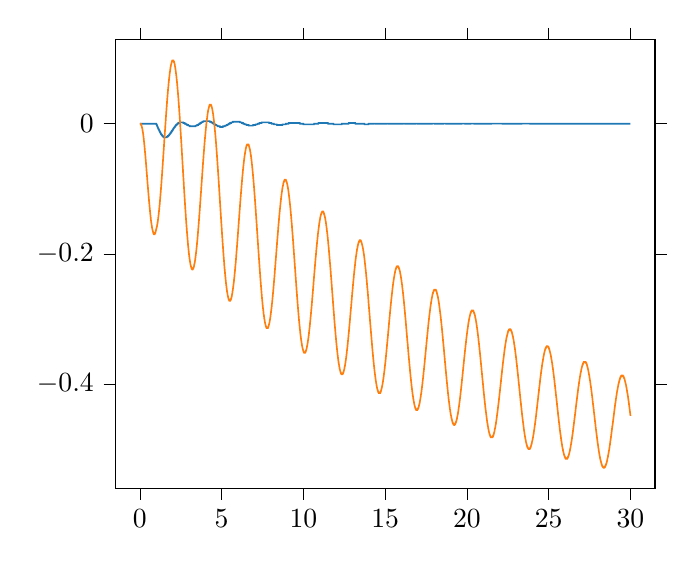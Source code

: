 % This file was created by tikzplotlib v0.9.1.
\begin{tikzpicture}

\definecolor{color0}{rgb}{0.122,0.467,0.706}
\definecolor{color1}{rgb}{1,0.498,0.055}

\begin{axis}[
tick align=outside,
tick pos=both,
x grid style={white!69.02!black},
xmin=-1.5, xmax=31.5,
xtick style={color=black},
y grid style={white!69.02!black},
ymin=-0.56, ymax=0.129,
ytick style={color=black}
]
\addplot [semithick, color0]
table {%
0 0
0.01 0
0.02 0
0.03 0
0.04 0
0.05 0
0.06 0
0.07 0
0.08 0
0.09 0
0.1 0
0.11 0
0.12 0
0.13 0
0.14 0
0.15 0
0.16 0
0.17 0
0.18 0
0.19 0
0.2 0
0.21 0
0.22 0
0.23 0
0.24 0
0.25 0
0.26 0
0.27 0
0.28 0
0.29 0
0.3 0
0.31 0
0.32 0
0.33 0
0.34 0
0.35 0
0.36 0
0.37 0
0.38 0
0.39 0
0.4 0
0.41 0
0.42 0
0.43 0
0.44 0
0.45 0
0.46 0
0.47 0
0.48 0
0.49 0
0.5 0
0.51 0
0.52 0
0.53 0
0.54 0
0.55 0
0.56 0
0.57 0
0.58 0
0.59 0
0.6 0
0.61 0
0.62 0
0.63 0
0.64 0
0.65 0
0.66 0
0.67 0
0.68 0
0.69 0
0.7 0
0.71 0
0.72 0
0.73 0
0.74 0
0.75 0
0.76 0
0.77 0
0.78 0
0.79 0
0.8 0
0.81 0
0.82 0
0.83 0
0.84 0
0.85 0
0.86 0
0.87 0
0.88 0
0.89 0
0.9 0
0.91 0
0.92 0
0.93 0
0.94 0
0.95 0
0.96 0
0.97 0
0.98 0
0.99 0
1 -6.208e-10
1.01 -0.001
1.02 -0.001
1.03 -0.002
1.04 -0.002
1.05 -0.003
1.06 -0.004
1.07 -0.004
1.08 -0.005
1.09 -0.005
1.1 -0.006
1.11 -0.007
1.12 -0.007
1.13 -0.008
1.14 -0.008
1.15 -0.009
1.16 -0.009
1.17 -0.01
1.18 -0.01
1.19 -0.011
1.2 -0.011
1.21 -0.012
1.22 -0.012
1.23 -0.013
1.24 -0.013
1.25 -0.014
1.26 -0.014
1.27 -0.015
1.28 -0.015
1.29 -0.016
1.3 -0.016
1.31 -0.016
1.32 -0.017
1.33 -0.017
1.34 -0.017
1.35 -0.018
1.36 -0.018
1.37 -0.018
1.38 -0.019
1.39 -0.019
1.4 -0.019
1.41 -0.019
1.42 -0.02
1.43 -0.02
1.44 -0.02
1.45 -0.02
1.46 -0.02
1.47 -0.021
1.48 -0.021
1.49 -0.021
1.5 -0.021
1.51 -0.021
1.52 -0.021
1.53 -0.021
1.54 -0.021
1.55 -0.021
1.56 -0.021
1.57 -0.021
1.58 -0.021
1.59 -0.021
1.6 -0.021
1.61 -0.021
1.62 -0.021
1.63 -0.021
1.64 -0.021
1.65 -0.02
1.66 -0.02
1.67 -0.02
1.68 -0.02
1.69 -0.02
1.7 -0.02
1.71 -0.019
1.72 -0.019
1.73 -0.019
1.74 -0.019
1.75 -0.018
1.76 -0.018
1.77 -0.018
1.78 -0.018
1.79 -0.017
1.8 -0.017
1.81 -0.017
1.82 -0.016
1.83 -0.016
1.84 -0.016
1.85 -0.015
1.86 -0.015
1.87 -0.015
1.88 -0.014
1.89 -0.014
1.9 -0.014
1.91 -0.013
1.92 -0.013
1.93 -0.012
1.94 -0.012
1.95 -0.012
1.96 -0.011
1.97 -0.011
1.98 -0.011
1.99 -0.01
2 -0.01
2.01 -0.009
2.02 -0.009
2.03 -0.009
2.04 -0.008
2.05 -0.008
2.06 -0.007
2.07 -0.007
2.08 -0.007
2.09 -0.006
2.1 -0.006
2.11 -0.006
2.12 -0.005
2.13 -0.005
2.14 -0.005
2.15 -0.004
2.16 -0.004
2.17 -0.004
2.18 -0.003
2.19 -0.003
2.2 -0.003
2.21 -0.002
2.22 -0.002
2.23 -0.002
2.24 -0.002
2.25 -0.001
2.26 -0.001
2.27 -0.001
2.28 -0.001
2.29 -0.0
2.3 -0.0
2.31 -3.707e-05
2.32 0.0
2.33 0.0
2.34 0.001
2.35 0.001
2.36 0.001
2.37 0.001
2.38 0.001
2.39 0.001
2.4 0.001
2.41 0.001
2.42 0.002
2.43 0.002
2.44 0.002
2.45 0.002
2.46 0.002
2.47 0.002
2.48 0.002
2.49 0.002
2.5 0.002
2.51 0.002
2.52 0.002
2.53 0.002
2.54 0.002
2.55 0.002
2.56 0.002
2.57 0.002
2.58 0.002
2.59 0.002
2.6 0.002
2.61 0.002
2.62 0.002
2.63 0.002
2.64 0.002
2.65 0.002
2.66 0.001
2.67 0.001
2.68 0.001
2.69 0.001
2.7 0.001
2.71 0.001
2.72 0.001
2.73 0.001
2.74 0.001
2.75 0.0
2.76 0.0
2.77 0.0
2.78 1.384e-05
2.79 -0.0
2.8 -0.0
2.81 -0.0
2.82 -0.001
2.83 -0.001
2.84 -0.001
2.85 -0.001
2.86 -0.001
2.87 -0.001
2.88 -0.001
2.89 -0.002
2.9 -0.002
2.91 -0.002
2.92 -0.002
2.93 -0.002
2.94 -0.002
2.95 -0.002
2.96 -0.003
2.97 -0.003
2.98 -0.003
2.99 -0.003
3.0 -0.003
3.01 -0.003
3.02 -0.003
3.03 -0.003
3.04 -0.003
3.05 -0.004
3.06 -0.004
3.07 -0.004
3.08 -0.004
3.09 -0.004
3.1 -0.004
3.11 -0.004
3.12 -0.004
3.13 -0.004
3.14 -0.004
3.15 -0.004
3.16 -0.004
3.17 -0.004
3.18 -0.004
3.19 -0.004
3.2 -0.004
3.21 -0.004
3.22 -0.004
3.23 -0.004
3.24 -0.004
3.25 -0.004
3.26 -0.004
3.27 -0.004
3.28 -0.004
3.29 -0.004
3.3 -0.004
3.31 -0.004
3.32 -0.004
3.33 -0.004
3.34 -0.004
3.35 -0.004
3.36 -0.004
3.37 -0.004
3.38 -0.004
3.39 -0.004
3.4 -0.004
3.41 -0.003
3.42 -0.003
3.43 -0.003
3.44 -0.003
3.45 -0.003
3.46 -0.003
3.47 -0.003
3.48 -0.003
3.49 -0.003
3.5 -0.002
3.51 -0.002
3.52 -0.002
3.53 -0.002
3.54 -0.002
3.55 -0.002
3.56 -0.002
3.57 -0.001
3.58 -0.001
3.59 -0.001
3.6 -0.001
3.61 -0.001
3.62 -0.001
3.63 -0.0
3.64 -0.0
3.65 -5.328e-05
3.66 0.0
3.67 0.0
3.68 0.0
3.69 0.001
3.7 0.001
3.71 0.001
3.72 0.001
3.73 0.001
3.74 0.001
3.75 0.002
3.76 0.002
3.77 0.002
3.78 0.002
3.79 0.002
3.8 0.002
3.81 0.002
3.82 0.003
3.83 0.003
3.84 0.003
3.85 0.003
3.86 0.003
3.87 0.003
3.88 0.003
3.89 0.003
3.9 0.004
3.91 0.004
3.92 0.004
3.93 0.004
3.94 0.004
3.95 0.004
3.96 0.004
3.97 0.004
3.98 0.004
3.99 0.004
4.0 0.004
4.01 0.004
4.02 0.004
4.03 0.004
4.04 0.004
4.05 0.004
4.06 0.004
4.07 0.004
4.08 0.004
4.09 0.004
4.1 0.004
4.11 0.004
4.12 0.004
4.13 0.004
4.14 0.004
4.15 0.004
4.16 0.004
4.17 0.004
4.18 0.004
4.19 0.004
4.2 0.004
4.21 0.004
4.22 0.004
4.23 0.004
4.24 0.004
4.25 0.004
4.26 0.004
4.27 0.004
4.28 0.003
4.29 0.003
4.3 0.003
4.31 0.003
4.32 0.003
4.33 0.003
4.34 0.003
4.35 0.003
4.36 0.002
4.37 0.002
4.38 0.002
4.39 0.002
4.4 0.002
4.41 0.002
4.42 0.002
4.43 0.001
4.44 0.001
4.45 0.001
4.46 0.001
4.47 0.001
4.48 0.001
4.49 0.0
4.5 0.0
4.51 0.0
4.52 7.015e-06
4.53 -0.0
4.54 -0.0
4.55 -0.0
4.56 -0.001
4.57 -0.001
4.58 -0.001
4.59 -0.001
4.6 -0.001
4.61 -0.001
4.62 -0.002
4.63 -0.002
4.64 -0.002
4.65 -0.002
4.66 -0.002
4.67 -0.002
4.68 -0.002
4.69 -0.003
4.7 -0.003
4.71 -0.003
4.72 -0.003
4.73 -0.003
4.74 -0.003
4.75 -0.003
4.76 -0.003
4.77 -0.004
4.78 -0.004
4.79 -0.004
4.8 -0.004
4.81 -0.004
4.82 -0.004
4.83 -0.004
4.84 -0.004
4.85 -0.004
4.86 -0.004
4.87 -0.004
4.88 -0.004
4.89 -0.004
4.9 -0.005
4.91 -0.005
4.92 -0.005
4.93 -0.005
4.94 -0.005
4.95 -0.005
4.96 -0.005
4.97 -0.005
4.98 -0.005
4.99 -0.005
5.0 -0.005
5.01 -0.005
5.02 -0.005
5.03 -0.005
5.04 -0.005
5.05 -0.005
5.06 -0.005
5.07 -0.005
5.08 -0.004
5.09 -0.004
5.1 -0.004
5.11 -0.004
5.12 -0.004
5.13 -0.004
5.14 -0.004
5.15 -0.004
5.16 -0.004
5.17 -0.004
5.18 -0.004
5.19 -0.004
5.2 -0.004
5.21 -0.003
5.22 -0.003
5.23 -0.003
5.24 -0.003
5.25 -0.003
5.26 -0.003
5.27 -0.003
5.28 -0.003
5.29 -0.003
5.3 -0.002
5.31 -0.002
5.32 -0.002
5.33 -0.002
5.34 -0.002
5.35 -0.002
5.36 -0.002
5.37 -0.001
5.38 -0.001
5.39 -0.001
5.4 -0.001
5.41 -0.001
5.42 -0.001
5.43 -0.001
5.44 -0.0
5.45 -0.0
5.46 -0.0
5.47 -5.043e-05
5.48 8.93e-05
5.49 0.0
5.5 0.0
5.51 0.001
5.52 0.001
5.53 0.001
5.54 0.001
5.55 0.001
5.56 0.001
5.57 0.001
5.58 0.001
5.59 0.002
5.6 0.002
5.61 0.002
5.62 0.002
5.63 0.002
5.64 0.002
5.65 0.002
5.66 0.002
5.67 0.002
5.68 0.002
5.69 0.003
5.7 0.003
5.71 0.003
5.72 0.003
5.73 0.003
5.74 0.003
5.75 0.003
5.76 0.003
5.77 0.003
5.78 0.003
5.79 0.003
5.8 0.003
5.81 0.003
5.82 0.003
5.83 0.003
5.84 0.003
5.85 0.003
5.86 0.003
5.87 0.003
5.88 0.003
5.89 0.003
5.9 0.003
5.91 0.003
5.92 0.003
5.93 0.003
5.94 0.003
5.95 0.003
5.96 0.003
5.97 0.003
5.98 0.003
5.99 0.003
6.0 0.003
6.01 0.003
6.02 0.003
6.03 0.003
6.04 0.003
6.05 0.003
6.06 0.003
6.07 0.003
6.08 0.003
6.09 0.003
6.1 0.003
6.11 0.003
6.12 0.002
6.13 0.002
6.14 0.002
6.15 0.002
6.16 0.002
6.17 0.002
6.18 0.002
6.19 0.002
6.2 0.002
6.21 0.002
6.22 0.002
6.23 0.001
6.24 0.001
6.25 0.001
6.26 0.001
6.27 0.001
6.28 0.001
6.29 0.001
6.3 0.001
6.31 0.001
6.32 0.0
6.33 0.0
6.34 0.0
6.35 0.0
6.36 2.345e-05
6.37 -8.624e-05
6.38 -0.0
6.39 -0.0
6.4 -0.0
6.41 -0.001
6.42 -0.001
6.43 -0.001
6.44 -0.001
6.45 -0.001
6.46 -0.001
6.47 -0.001
6.48 -0.001
6.49 -0.001
6.5 -0.001
6.51 -0.001
6.52 -0.002
6.53 -0.002
6.54 -0.002
6.55 -0.002
6.56 -0.002
6.57 -0.002
6.58 -0.002
6.59 -0.002
6.6 -0.002
6.61 -0.002
6.62 -0.002
6.63 -0.002
6.64 -0.002
6.65 -0.002
6.66 -0.003
6.67 -0.003
6.68 -0.003
6.69 -0.003
6.7 -0.003
6.71 -0.003
6.72 -0.003
6.73 -0.003
6.74 -0.003
6.75 -0.003
6.76 -0.003
6.77 -0.003
6.78 -0.003
6.79 -0.003
6.8 -0.003
6.81 -0.003
6.82 -0.003
6.83 -0.003
6.84 -0.003
6.85 -0.003
6.86 -0.003
6.87 -0.003
6.88 -0.003
6.89 -0.003
6.9 -0.003
6.91 -0.003
6.92 -0.002
6.93 -0.002
6.94 -0.002
6.95 -0.002
6.96 -0.002
6.97 -0.002
6.98 -0.002
6.99 -0.002
7.0 -0.002
7.01 -0.002
7.02 -0.002
7.03 -0.002
7.04 -0.002
7.05 -0.002
7.06 -0.002
7.07 -0.002
7.08 -0.001
7.09 -0.001
7.1 -0.001
7.11 -0.001
7.12 -0.001
7.13 -0.001
7.14 -0.001
7.15 -0.001
7.16 -0.001
7.17 -0.001
7.18 -0.001
7.19 -0.001
7.2 -0.0
7.21 -0.0
7.22 -0.0
7.23 -0.0
7.24 -9.329e-05
7.25 -6.107e-06
7.26 8.06e-05
7.27 0.0
7.28 0.0
7.29 0.0
7.3 0.0
7.31 0.001
7.32 0.001
7.33 0.001
7.34 0.001
7.35 0.001
7.36 0.001
7.37 0.001
7.38 0.001
7.39 0.001
7.4 0.001
7.41 0.001
7.42 0.001
7.43 0.001
7.44 0.001
7.45 0.002
7.46 0.002
7.47 0.002
7.48 0.002
7.49 0.002
7.5 0.002
7.51 0.002
7.52 0.002
7.53 0.002
7.54 0.002
7.55 0.002
7.56 0.002
7.57 0.002
7.58 0.002
7.59 0.002
7.6 0.002
7.61 0.002
7.62 0.002
7.63 0.002
7.64 0.002
7.65 0.002
7.66 0.002
7.67 0.002
7.68 0.002
7.69 0.002
7.7 0.002
7.71 0.002
7.72 0.002
7.73 0.002
7.74 0.002
7.75 0.002
7.76 0.002
7.77 0.002
7.78 0.002
7.79 0.002
7.8 0.002
7.81 0.002
7.82 0.002
7.83 0.002
7.84 0.002
7.85 0.002
7.86 0.002
7.87 0.002
7.88 0.002
7.89 0.002
7.9 0.001
7.91 0.001
7.92 0.001
7.93 0.001
7.94 0.001
7.95 0.001
7.96 0.001
7.97 0.001
7.98 0.001
7.99 0.001
8.0 0.001
8.01 0.001
8.02 0.001
8.03 0.001
8.04 0.001
8.05 0.0
8.06 0.0
8.07 0.0
8.08 0.0
8.09 0.0
8.1 0.0
8.11 7.139e-05
8.12 6.599e-07
8.13 -6.978e-05
8.14 -0.0
8.15 -0.0
8.16 -0.0
8.17 -0.0
8.18 -0.0
8.19 -0.0
8.2 -0.001
8.21 -0.001
8.22 -0.001
8.23 -0.001
8.24 -0.001
8.25 -0.001
8.26 -0.001
8.27 -0.001
8.28 -0.001
8.29 -0.001
8.3 -0.001
8.31 -0.001
8.32 -0.001
8.33 -0.001
8.34 -0.001
8.35 -0.001
8.36 -0.001
8.37 -0.001
8.38 -0.002
8.39 -0.002
8.4 -0.002
8.41 -0.002
8.42 -0.002
8.43 -0.002
8.44 -0.002
8.45 -0.002
8.46 -0.002
8.47 -0.002
8.48 -0.002
8.49 -0.002
8.5 -0.002
8.51 -0.002
8.52 -0.002
8.53 -0.002
8.54 -0.002
8.55 -0.002
8.56 -0.002
8.57 -0.002
8.58 -0.002
8.59 -0.002
8.6 -0.002
8.61 -0.002
8.62 -0.002
8.63 -0.002
8.64 -0.002
8.65 -0.002
8.66 -0.002
8.67 -0.002
8.68 -0.002
8.69 -0.002
8.7 -0.002
8.71 -0.002
8.72 -0.001
8.73 -0.001
8.74 -0.001
8.75 -0.001
8.76 -0.001
8.77 -0.001
8.78 -0.001
8.79 -0.001
8.8 -0.001
8.81 -0.001
8.82 -0.001
8.83 -0.001
8.84 -0.001
8.85 -0.001
8.86 -0.001
8.87 -0.001
8.88 -0.001
8.89 -0.001
8.9 -0.001
8.91 -0.001
8.92 -0.001
8.93 -0.0
8.94 -0.0
8.95 -0.0
8.96 -0.0
8.97 -0.0
8.98 -0.0
8.99 -9.14e-05
9.0 -3.283e-05
9.01 2.552e-05
9.02 8.358e-05
9.03 0.0
9.04 0.0
9.05 0.0
9.06 0.0
9.07 0.0
9.08 0.0
9.09 0.0
9.1 0.001
9.11 0.001
9.12 0.001
9.13 0.001
9.14 0.001
9.15 0.001
9.16 0.001
9.17 0.001
9.18 0.001
9.19 0.001
9.2 0.001
9.21 0.001
9.22 0.001
9.23 0.001
9.24 0.001
9.25 0.001
9.26 0.001
9.27 0.001
9.28 0.001
9.29 0.001
9.3 0.001
9.31 0.001
9.32 0.001
9.33 0.001
9.34 0.001
9.35 0.001
9.36 0.001
9.37 0.001
9.38 0.001
9.39 0.001
9.4 0.001
9.41 0.001
9.42 0.001
9.43 0.001
9.44 0.001
9.45 0.001
9.46 0.001
9.47 0.001
9.48 0.001
9.49 0.001
9.5 0.001
9.51 0.001
9.52 0.001
9.53 0.001
9.54 0.001
9.55 0.001
9.56 0.001
9.57 0.001
9.58 0.001
9.59 0.001
9.6 0.001
9.61 0.001
9.62 0.001
9.63 0.001
9.64 0.001
9.65 0.001
9.66 0.001
9.67 0.001
9.68 0.001
9.69 0.001
9.7 0.001
9.71 0.001
9.72 0.001
9.73 0.001
9.74 0.001
9.75 0.001
9.76 0.001
9.77 0.001
9.78 0.001
9.79 0.0
9.8 0.0
9.81 0.0
9.82 0.0
9.83 0.0
9.84 0.0
9.85 0.0
9.86 0.0
9.87 9.208e-05
9.88 4.385e-05
9.89 -4.223e-06
9.9 -5.209e-05
9.91 -9.968e-05
9.92 -0.0
9.93 -0.0
9.94 -0.0
9.95 -0.0
9.96 -0.0
9.97 -0.0
9.98 -0.0
9.99 -0.0
10.0 -0.001
10.01 -0.001
10.02 -0.001
10.03 -0.001
10.04 -0.001
10.05 -0.001
10.06 -0.001
10.07 -0.001
10.08 -0.001
10.09 -0.001
10.1 -0.001
10.11 -0.001
10.12 -0.001
10.13 -0.001
10.14 -0.001
10.15 -0.001
10.16 -0.001
10.17 -0.001
10.18 -0.001
10.19 -0.001
10.2 -0.001
10.21 -0.001
10.22 -0.001
10.23 -0.001
10.24 -0.001
10.25 -0.001
10.26 -0.001
10.27 -0.001
10.28 -0.001
10.29 -0.001
10.3 -0.001
10.31 -0.001
10.32 -0.001
10.33 -0.001
10.34 -0.001
10.35 -0.001
10.36 -0.001
10.37 -0.001
10.38 -0.001
10.39 -0.001
10.4 -0.001
10.41 -0.001
10.42 -0.001
10.43 -0.001
10.44 -0.001
10.45 -0.001
10.46 -0.001
10.47 -0.001
10.48 -0.001
10.49 -0.001
10.5 -0.001
10.51 -0.001
10.52 -0.001
10.53 -0.001
10.54 -0.001
10.55 -0.001
10.56 -0.001
10.57 -0.001
10.58 -0.001
10.59 -0.001
10.6 -0.001
10.61 -0.001
10.62 -0.001
10.63 -0.001
10.64 -0.001
10.65 -0.0
10.66 -0.0
10.67 -0.0
10.68 -0.0
10.69 -0.0
10.7 -0.0
10.71 -0.0
10.72 -0.0
10.73 -0.0
10.74 -0.0
10.75 -0.0
10.76 -6.659e-05
10.77 -2.711e-05
10.78 1.221e-05
10.79 5.134e-05
10.8 9.022e-05
10.81 0.0
10.82 0.0
10.83 0.0
10.84 0.0
10.85 0.0
10.86 0.0
10.87 0.0
10.88 0.0
10.89 0.0
10.9 0.0
10.91 0.0
10.92 0.001
10.93 0.001
10.94 0.001
10.95 0.001
10.96 0.001
10.97 0.001
10.98 0.001
10.99 0.001
11.0 0.001
11.01 0.001
11.02 0.001
11.03 0.001
11.04 0.001
11.05 0.001
11.06 0.001
11.07 0.001
11.08 0.001
11.09 0.001
11.1 0.001
11.11 0.001
11.12 0.001
11.13 0.001
11.14 0.001
11.15 0.001
11.16 0.001
11.17 0.001
11.18 0.001
11.19 0.001
11.2 0.001
11.21 0.001
11.22 0.001
11.23 0.001
11.24 0.001
11.25 0.001
11.26 0.001
11.27 0.001
11.28 0.001
11.29 0.001
11.3 0.001
11.31 0.001
11.32 0.001
11.33 0.001
11.34 0.001
11.35 0.001
11.36 0.001
11.37 0.001
11.38 0.001
11.39 0.001
11.4 0.001
11.41 0.001
11.42 0.001
11.43 0.001
11.44 0.001
11.45 0.001
11.46 0.001
11.47 0.001
11.48 0.001
11.49 0.001
11.5 0.001
11.51 0.0
11.52 0.0
11.53 0.0
11.54 0.0
11.55 0.0
11.56 0.0
11.57 0.0
11.58 0.0
11.59 0.0
11.6 0.0
11.61 0.0
11.62 0.0
11.63 9.98e-05
11.64 6.75e-05
11.65 3.527e-05
11.66 3.136e-06
11.67 -2.885e-05
11.68 -6.066e-05
11.69 -9.224e-05
11.7 -0.0
11.71 -0.0
11.72 -0.0
11.73 -0.0
11.74 -0.0
11.75 -0.0
11.76 -0.0
11.77 -0.0
11.78 -0.0
11.79 -0.0
11.8 -0.0
11.81 -0.0
11.82 -0.0
11.83 -0.0
11.84 -0.001
11.85 -0.001
11.86 -0.001
11.87 -0.001
11.88 -0.001
11.89 -0.001
11.9 -0.001
11.91 -0.001
11.92 -0.001
11.93 -0.001
11.94 -0.001
11.95 -0.001
11.96 -0.001
11.97 -0.001
11.98 -0.001
11.99 -0.001
12.0 -0.001
12.01 -0.001
12.02 -0.001
12.03 -0.001
12.04 -0.001
12.05 -0.001
12.06 -0.001
12.07 -0.001
12.08 -0.001
12.09 -0.001
12.1 -0.001
12.11 -0.001
12.12 -0.001
12.13 -0.001
12.14 -0.001
12.15 -0.001
12.16 -0.001
12.17 -0.001
12.18 -0.001
12.19 -0.001
12.2 -0.001
12.21 -0.001
12.22 -0.001
12.23 -0.001
12.24 -0.001
12.25 -0.001
12.26 -0.001
12.27 -0.001
12.28 -0.001
12.29 -0.001
12.3 -0.001
12.31 -0.001
12.32 -0.001
12.33 -0.001
12.34 -0.001
12.35 -0.0
12.36 -0.0
12.37 -0.0
12.38 -0.0
12.39 -0.0
12.4 -0.0
12.41 -0.0
12.42 -0.0
12.43 -0.0
12.44 -0.0
12.45 -0.0
12.46 -0.0
12.47 -0.0
12.48 -0.0
12.49 -0.0
12.5 -0.0
12.51 -9.409e-05
12.52 -6.771e-05
12.53 -4.136e-05
12.54 -1.508e-05
12.55 1.11e-05
12.56 3.714e-05
12.57 6.301e-05
12.58 8.869e-05
12.59 0.0
12.6 0.0
12.61 0.0
12.62 0.0
12.63 0.0
12.64 0.0
12.65 0.0
12.66 0.0
12.67 0.0
12.68 0.0
12.69 0.0
12.7 0.0
12.71 0.0
12.72 0.0
12.73 0.0
12.74 0.0
12.75 0.0
12.76 0.0
12.77 0.001
12.78 0.001
12.79 0.001
12.8 0.001
12.81 0.001
12.82 0.001
12.83 0.001
12.84 0.001
12.85 0.001
12.86 0.001
12.87 0.001
12.88 0.001
12.89 0.001
12.9 0.001
12.91 0.001
12.92 0.001
12.93 0.001
12.94 0.001
12.95 0.001
12.96 0.001
12.97 0.001
12.98 0.001
12.99 0.001
13.0 0.001
13.01 0.001
13.02 0.001
13.03 0.001
13.04 0.001
13.05 0.001
13.06 0.001
13.07 0.001
13.08 0.001
13.09 0.001
13.1 0.001
13.11 0.001
13.12 0.001
13.13 0.001
13.14 0.001
13.15 0.001
13.16 0.001
13.17 0.001
13.18 0.0
13.19 0.0
13.2 0.0
13.21 0.0
13.22 0.0
13.23 0.0
13.24 0.0
13.25 0.0
13.26 0.0
13.27 0.0
13.28 0.0
13.29 0.0
13.3 0.0
13.31 0.0
13.32 0.0
13.33 0.0
13.34 0.0
13.35 0.0
13.36 0.0
13.37 0.0
13.38 0.0
13.39 8.541e-05
13.4 6.385e-05
13.41 4.232e-05
13.42 2.083e-05
13.43 -5.895e-07
13.44 -2.191e-05
13.45 -4.311e-05
13.46 -6.415e-05
13.47 -8.502e-05
13.48 -0.0
13.49 -0.0
13.5 -0.0
13.51 -0.0
13.52 -0.0
13.53 -0.0
13.54 -0.0
13.55 -0.0
13.56 -0.0
13.57 -0.0
13.58 -0.0
13.59 -0.0
13.6 -0.0
13.61 -0.0
13.62 -0.0
13.63 -0.0
13.64 -0.0
13.65 -0.0
13.66 -0.0
13.67 -0.0
13.68 -0.0
13.69 -0.0
13.7 -0.0
13.71 -0.0
13.72 -0.0
13.73 -0.0
13.74 -0.001
13.75 -0.001
13.76 -0.001
13.77 -0.001
13.78 -0.001
13.79 -0.001
13.8 -0.001
13.81 -0.001
13.82 -0.001
13.83 -0.001
13.84 -0.001
13.85 -0.001
13.86 -0.001
13.87 -0.001
13.88 -0.001
13.89 -0.001
13.9 -0.001
13.91 -0.001
13.92 -0.001
13.93 -0.001
13.94 -0.001
13.95 -0.001
13.96 -0.001
13.97 -0.001
13.98 -0.0
13.99 -0.0
14.0 -0.0
14.01 -0.0
14.02 -0.0
14.03 -0.0
14.04 -0.0
14.05 -0.0
14.06 -0.0
14.07 -0.0
14.08 -0.0
14.09 -0.0
14.1 -0.0
14.11 -0.0
14.12 -0.0
14.13 -0.0
14.14 -0.0
14.15 -0.0
14.16 -0.0
14.17 -0.0
14.18 -0.0
14.19 -0.0
14.2 -0.0
14.21 -0.0
14.22 -0.0
14.23 -0.0
14.24 -0.0
14.25 -0.0
14.26 -9.573e-05
14.27 -7.814e-05
14.28 -6.053e-05
14.29 -4.292e-05
14.3 -2.534e-05
14.31 -7.806e-06
14.32 9.657e-06
14.33 2.703e-05
14.34 4.429e-05
14.35 6.141e-05
14.36 7.838e-05
14.37 9.517e-05
14.38 0.0
14.39 0.0
14.4 0.0
14.41 0.0
14.42 0.0
14.43 0.0
14.44 0.0
14.45 0.0
14.46 0.0
14.47 0.0
14.48 0.0
14.49 0.0
14.5 0.0
14.51 0.0
14.52 0.0
14.53 0.0
14.54 0.0
14.55 0.0
14.56 0.0
14.57 0.0
14.58 0.0
14.59 0.0
14.6 0.0
14.61 0.0
14.62 0.0
14.63 0.0
14.64 0.0
14.65 0.0
14.66 0.0
14.67 0.0
14.68 0.0
14.69 0.0
14.7 0.0
14.71 0.0
14.72 0.0
14.73 0.0
14.74 0.0
14.75 0.0
14.76 0.0
14.77 0.0
14.78 0.0
14.79 0.0
14.8 0.0
14.81 0.0
14.82 0.0
14.83 0.0
14.84 0.0
14.85 0.0
14.86 0.0
14.87 0.0
14.88 0.0
14.89 0.0
14.9 0.0
14.91 0.0
14.92 0.0
14.93 0.0
14.94 0.0
14.95 0.0
14.96 0.0
14.97 0.0
14.98 0.0
14.99 0.0
15.0 0.0
15.01 0.0
15.02 0.0
15.03 0.0
15.04 0.0
15.05 0.0
15.06 0.0
15.07 0.0
15.08 0.0
15.09 0.0
15.1 0.0
15.11 0.0
15.12 0.0
15.13 9.912e-05
15.14 8.481e-05
15.15 7.045e-05
15.16 5.608e-05
15.17 4.169e-05
15.18 2.732e-05
15.19 1.298e-05
15.2 -1.305e-06
15.21 -1.553e-05
15.22 -2.967e-05
15.23 -4.37e-05
15.24 -5.762e-05
15.25 -7.14e-05
15.26 -8.503e-05
15.27 -9.848e-05
15.28 -0.0
15.29 -0.0
15.3 -0.0
15.31 -0.0
15.32 -0.0
15.33 -0.0
15.34 -0.0
15.35 -0.0
15.36 -0.0
15.37 -0.0
15.38 -0.0
15.39 -0.0
15.4 -0.0
15.41 -0.0
15.42 -0.0
15.43 -0.0
15.44 -0.0
15.45 -0.0
15.46 -0.0
15.47 -0.0
15.48 -0.0
15.49 -0.0
15.5 -0.0
15.51 -0.0
15.52 -0.0
15.53 -0.0
15.54 -0.0
15.55 -0.0
15.56 -0.0
15.57 -0.0
15.58 -0.0
15.59 -0.0
15.6 -0.0
15.61 -0.0
15.62 -0.0
15.63 -0.0
15.64 -0.0
15.65 -0.0
15.66 -0.0
15.67 -0.0
15.68 -0.0
15.69 -0.0
15.7 -0.0
15.71 -0.0
15.72 -0.0
15.73 -0.0
15.74 -0.0
15.75 -0.0
15.76 -0.0
15.77 -0.0
15.78 -0.0
15.79 -0.0
15.8 -0.0
15.81 -0.0
15.82 -0.0
15.83 -0.0
15.84 -0.0
15.85 -0.0
15.86 -0.0
15.87 -0.0
15.88 -0.0
15.89 -0.0
15.9 -0.0
15.91 -0.0
15.92 -0.0
15.93 -0.0
15.94 -0.0
15.95 -0.0
15.96 -0.0
15.97 -0.0
15.98 -0.0
15.99 -0.0
16.0 -9.808e-05
16.01 -8.648e-05
16.02 -7.481e-05
16.03 -6.311e-05
16.04 -5.138e-05
16.05 -3.964e-05
16.06 -2.791e-05
16.07 -1.619e-05
16.08 -4.504e-06
16.09 7.132e-06
16.1 1.871e-05
16.11 3.02e-05
16.12 4.161e-05
16.13 5.291e-05
16.14 6.409e-05
16.15 7.514e-05
16.16 8.605e-05
16.17 9.679e-05
16.18 0.0
16.19 0.0
16.2 0.0
16.21 0.0
16.22 0.0
16.23 0.0
16.24 0.0
16.25 0.0
16.26 0.0
16.27 0.0
16.28 0.0
16.29 0.0
16.3 0.0
16.31 0.0
16.32 0.0
16.33 0.0
16.34 0.0
16.35 0.0
16.36 0.0
16.37 0.0
16.38 0.0
16.39 0.0
16.4 0.0
16.41 0.0
16.42 0.0
16.43 0.0
16.44 0.0
16.45 0.0
16.46 0.0
16.47 0.0
16.48 0.0
16.49 0.0
16.5 0.0
16.51 0.0
16.52 0.0
16.53 0.0
16.54 0.0
16.55 0.0
16.56 0.0
16.57 0.0
16.58 0.0
16.59 0.0
16.6 0.0
16.61 0.0
16.62 0.0
16.63 0.0
16.64 0.0
16.65 0.0
16.66 0.0
16.67 0.0
16.68 0.0
16.69 0.0
16.7 0.0
16.71 0.0
16.72 0.0
16.73 0.0
16.74 0.0
16.75 0.0
16.76 0.0
16.77 0.0
16.78 0.0
16.79 0.0
16.8 0.0
16.81 0.0
16.82 0.0
16.83 0.0
16.84 0.0
16.85 0.0
16.86 0.0
16.87 9.379e-05
16.88 8.441e-05
16.89 7.497e-05
16.9 6.548e-05
16.91 5.594e-05
16.92 4.638e-05
16.93 3.681e-05
16.94 2.723e-05
16.95 1.766e-05
16.96 8.114e-06
16.97 -1.399e-06
16.98 -1.087e-05
16.99 -2.028e-05
17.0 -2.962e-05
17.01 -3.888e-05
17.02 -4.805e-05
17.03 -5.712e-05
17.04 -6.607e-05
17.05 -7.49e-05
17.06 -8.359e-05
17.07 -9.214e-05
17.08 -0.0
17.09 -0.0
17.1 -0.0
17.11 -0.0
17.12 -0.0
17.13 -0.0
17.14 -0.0
17.15 -0.0
17.16 -0.0
17.17 -0.0
17.18 -0.0
17.19 -0.0
17.2 -0.0
17.21 -0.0
17.22 -0.0
17.23 -0.0
17.24 -0.0
17.25 -0.0
17.26 -0.0
17.27 -0.0
17.28 -0.0
17.29 -0.0
17.3 -0.0
17.31 -0.0
17.32 -0.0
17.33 -0.0
17.34 -0.0
17.35 -0.0
17.36 -0.0
17.37 -0.0
17.38 -0.0
17.39 -0.0
17.4 -0.0
17.41 -0.0
17.42 -0.0
17.43 -0.0
17.44 -0.0
17.45 -0.0
17.46 -0.0
17.47 -0.0
17.48 -0.0
17.49 -0.0
17.5 -0.0
17.51 -0.0
17.52 -0.0
17.53 -0.0
17.54 -0.0
17.55 -0.0
17.56 -0.0
17.57 -0.0
17.58 -0.0
17.59 -0.0
17.6 -0.0
17.61 -0.0
17.62 -0.0
17.63 -0.0
17.64 -0.0
17.65 -0.0
17.66 -0.0
17.67 -0.0
17.68 -0.0
17.69 -0.0
17.7 -0.0
17.71 -0.0
17.72 -0.0
17.73 -9.511e-05
17.74 -8.763e-05
17.75 -8.008e-05
17.76 -7.246e-05
17.77 -6.478e-05
17.78 -5.705e-05
17.79 -4.929e-05
17.8 -4.15e-05
17.81 -3.37e-05
17.82 -2.588e-05
17.83 -1.808e-05
17.84 -1.028e-05
17.85 -2.508e-06
17.86 5.232e-06
17.87 1.293e-05
17.88 2.058e-05
17.89 2.816e-05
17.9 3.567e-05
17.91 4.311e-05
17.92 5.045e-05
17.93 5.77e-05
17.94 6.484e-05
17.95 7.187e-05
17.96 7.878e-05
17.97 8.555e-05
17.98 9.218e-05
17.99 9.867e-05
18 0.0
18.01 0.0
18.02 0.0
18.03 0.0
18.04 0.0
18.05 0.0
18.06 0.0
18.07 0.0
18.08 0.0
18.09 0.0
18.1 0.0
18.11 0.0
18.12 0.0
18.13 0.0
18.14 0.0
18.15 0.0
18.16 0.0
18.17 0.0
18.18 0.0
18.19 0.0
18.2 0.0
18.21 0.0
18.22 0.0
18.23 0.0
18.24 0.0
18.25 0.0
18.26 0.0
18.27 0.0
18.28 0.0
18.29 0.0
18.3 0.0
18.31 0.0
18.32 0.0
18.33 0.0
18.34 0.0
18.35 0.0
18.36 0.0
18.37 0.0
18.38 0.0
18.39 0.0
18.4 0.0
18.41 0.0
18.42 0.0
18.43 0.0
18.44 0.0
18.45 0.0
18.46 0.0
18.47 0.0
18.48 0.0
18.49 0.0
18.5 0.0
18.51 0.0
18.52 0.0
18.53 0.0
18.54 0.0
18.55 0.0
18.56 0.0
18.57 0.0
18.58 9.812e-05
18.59 9.23e-05
18.6 8.639e-05
18.61 8.039e-05
18.62 7.433e-05
18.63 6.82e-05
18.64 6.201e-05
18.65 5.577e-05
18.66 4.948e-05
18.67 4.317e-05
18.68 3.683e-05
18.69 3.047e-05
18.7 2.41e-05
18.71 1.773e-05
18.72 1.137e-05
18.73 5.027e-06
18.74 -1.296e-06
18.75 -7.589e-06
18.76 -1.384e-05
18.77 -2.005e-05
18.78 -2.62e-05
18.79 -3.23e-05
18.8 -3.832e-05
18.81 -4.427e-05
18.82 -5.013e-05
18.83 -5.59e-05
18.84 -6.158e-05
18.85 -6.715e-05
18.86 -7.261e-05
18.87 -7.796e-05
18.88 -8.318e-05
18.89 -8.827e-05
18.9 -9.323e-05
18.91 -9.805e-05
18.92 -0.0
18.93 -0.0
18.94 -0.0
18.95 -0.0
18.96 -0.0
18.97 -0.0
18.98 -0.0
18.99 -0.0
19.0 -0.0
19.01 -0.0
19.02 -0.0
19.03 -0.0
19.04 -0.0
19.05 -0.0
19.06 -0.0
19.07 -0.0
19.08 -0.0
19.09 -0.0
19.1 -0.0
19.11 -0.0
19.12 -0.0
19.13 -0.0
19.14 -0.0
19.15 -0.0
19.16 -0.0
19.17 -0.0
19.18 -0.0
19.19 -0.0
19.2 -0.0
19.21 -0.0
19.22 -0.0
19.23 -0.0
19.24 -0.0
19.25 -0.0
19.26 -0.0
19.27 -0.0
19.28 -0.0
19.29 -0.0
19.3 -0.0
19.31 -0.0
19.32 -0.0
19.33 -0.0
19.34 -0.0
19.35 -0.0
19.36 -0.0
19.37 -0.0
19.38 -0.0
19.39 -0.0
19.4 -0.0
19.41 -0.0
19.42 -0.0
19.43 -9.58e-05
19.44 -9.135e-05
19.45 -8.682e-05
19.46 -8.219e-05
19.47 -7.749e-05
19.48 -7.27e-05
19.49 -6.785e-05
19.5 -6.293e-05
19.51 -5.796e-05
19.52 -5.294e-05
19.53 -4.787e-05
19.54 -4.277e-05
19.55 -3.763e-05
19.56 -3.247e-05
19.57 -2.73e-05
19.58 -2.211e-05
19.59 -1.692e-05
19.6 -1.174e-05
19.61 -6.557e-06
19.62 -1.394e-06
19.63 3.746e-06
19.64 8.858e-06
19.65 1.394e-05
19.66 1.897e-05
19.67 2.396e-05
19.68 2.89e-05
19.69 3.377e-05
19.7 3.858e-05
19.71 4.332e-05
19.72 4.799e-05
19.73 5.257e-05
19.74 5.706e-05
19.75 6.146e-05
19.76 6.577e-05
19.77 6.997e-05
19.78 7.406e-05
19.79 7.804e-05
19.8 8.19e-05
19.81 8.564e-05
19.82 8.926e-05
19.83 9.274e-05
19.84 9.61e-05
19.85 9.931e-05
19.86 0.0
19.87 0.0
19.88 0.0
19.89 0.0
19.9 0.0
19.91 0.0
19.92 0.0
19.93 0.0
19.94 0.0
19.95 0.0
19.96 0.0
19.97 0.0
19.98 0.0
19.99 0.0
20.0 0.0
20.01 0.0
20.02 0.0
20.03 0.0
20.04 0.0
20.05 0.0
20.06 0.0
20.07 0.0
20.08 0.0
20.09 0.0
20.1 0.0
20.11 0.0
20.12 0.0
20.13 0.0
20.14 0.0
20.15 0.0
20.16 0.0
20.17 0.0
20.18 0.0
20.19 0.0
20.2 0.0
20.21 0.0
20.22 0.0
20.23 0.0
20.24 0.0
20.25 9.927e-05
20.26 9.627e-05
20.27 9.316e-05
20.28 8.995e-05
20.29 8.664e-05
20.3 8.323e-05
20.31 7.974e-05
20.32 7.616e-05
20.33 7.25e-05
20.34 6.876e-05
20.35 6.496e-05
20.36 6.109e-05
20.37 5.717e-05
20.38 5.318e-05
20.39 4.916e-05
20.4 4.508e-05
20.41 4.097e-05
20.42 3.683e-05
20.43 3.266e-05
20.44 2.846e-05
20.45 2.425e-05
20.46 2.003e-05
20.47 1.581e-05
20.48 1.158e-05
20.49 7.356e-06
20.5 3.144e-06
20.51 -1.052e-06
20.52 -5.227e-06
20.53 -9.377e-06
20.54 -1.35e-05
20.55 -1.758e-05
20.56 -2.162e-05
20.57 -2.561e-05
20.58 -2.956e-05
20.59 -3.345e-05
20.6 -3.728e-05
20.61 -4.104e-05
20.62 -4.473e-05
20.63 -4.835e-05
20.64 -5.19e-05
20.65 -5.536e-05
20.66 -5.873e-05
20.67 -6.202e-05
20.68 -6.521e-05
20.69 -6.83e-05
20.7 -7.13e-05
20.71 -7.419e-05
20.72 -7.697e-05
20.73 -7.964e-05
20.74 -8.22e-05
20.75 -8.465e-05
20.76 -8.697e-05
20.77 -8.918e-05
20.78 -9.126e-05
20.79 -9.322e-05
20.8 -9.505e-05
20.81 -9.675e-05
20.82 -9.832e-05
20.83 -9.976e-05
20.84 -0.0
20.85 -0.0
20.86 -0.0
20.87 -0.0
20.88 -0.0
20.89 -0.0
20.9 -0.0
20.91 -0.0
20.92 -0.0
20.93 -0.0
20.94 -0.0
20.95 -0.0
20.96 -0.0
20.97 -0.0
20.98 -0.0
20.99 -0.0
21.0 -0.0
21.01 -0.0
21.02 -0.0
21.03 -0.0
21.04 -9.903e-05
21.05 -9.757e-05
21.06 -9.6e-05
21.07 -9.432e-05
21.08 -9.252e-05
21.09 -9.062e-05
21.1 -8.861e-05
21.11 -8.649e-05
21.12 -8.428e-05
21.13 -8.197e-05
21.14 -7.957e-05
21.15 -7.708e-05
21.16 -7.451e-05
21.17 -7.185e-05
21.18 -6.911e-05
21.19 -6.63e-05
21.2 -6.342e-05
21.21 -6.047e-05
21.22 -5.746e-05
21.23 -5.439e-05
21.24 -5.126e-05
21.25 -4.809e-05
21.26 -4.487e-05
21.27 -4.16e-05
21.28 -3.83e-05
21.29 -3.497e-05
21.3 -3.161e-05
21.31 -2.822e-05
21.32 -2.482e-05
21.33 -2.14e-05
21.34 -1.796e-05
21.35 -1.452e-05
21.36 -1.108e-05
21.37 -7.641e-06
21.38 -4.208e-06
21.39 -7.85e-07
21.4 2.623e-06
21.41 6.012e-06
21.42 9.377e-06
21.43 1.272e-05
21.44 1.602e-05
21.45 1.929e-05
21.46 2.252e-05
21.47 2.571e-05
21.48 2.885e-05
21.49 3.194e-05
21.5 3.498e-05
21.51 3.795e-05
21.52 4.087e-05
21.53 4.372e-05
21.54 4.65e-05
21.55 4.921e-05
21.56 5.184e-05
21.57 5.44e-05
21.58 5.688e-05
21.59 5.927e-05
21.6 6.158e-05
21.61 6.38e-05
21.62 6.592e-05
21.63 6.796e-05
21.64 6.99e-05
21.65 7.174e-05
21.66 7.348e-05
21.67 7.513e-05
21.68 7.666e-05
21.69 7.81e-05
21.7 7.943e-05
21.71 8.065e-05
21.72 8.177e-05
21.73 8.278e-05
21.74 8.368e-05
21.75 8.446e-05
21.76 8.514e-05
21.77 8.571e-05
21.78 8.617e-05
21.79 8.651e-05
21.8 8.675e-05
21.81 8.687e-05
21.82 8.689e-05
21.83 8.679e-05
21.84 8.658e-05
21.85 8.627e-05
21.86 8.585e-05
21.87 8.532e-05
21.88 8.469e-05
21.89 8.395e-05
21.9 8.311e-05
21.91 8.217e-05
21.92 8.113e-05
21.93 8.0e-05
21.94 7.876e-05
21.95 7.744e-05
21.96 7.602e-05
21.97 7.451e-05
21.98 7.291e-05
21.99 7.123e-05
22.0 6.947e-05
22.01 6.763e-05
22.02 6.571e-05
22.03 6.372e-05
22.04 6.166e-05
22.05 5.952e-05
22.06 5.733e-05
22.07 5.507e-05
22.08 5.275e-05
22.09 5.038e-05
22.1 4.795e-05
22.11 4.547e-05
22.12 4.295e-05
22.13 4.039e-05
22.14 3.778e-05
22.15 3.514e-05
22.16 3.247e-05
22.17 2.977e-05
22.18 2.705e-05
22.19 2.43e-05
22.2 2.154e-05
22.21 1.876e-05
22.22 1.597e-05
22.23 1.317e-05
22.24 1.037e-05
22.25 7.57e-06
22.26 4.773e-06
22.27 1.983e-06
22.28 -7.961e-07
22.29 -3.562e-06
22.3 -6.31e-06
22.31 -9.037e-06
22.32 -1.174e-05
22.33 -1.442e-05
22.34 -1.706e-05
22.35 -1.967e-05
22.36 -2.225e-05
22.37 -2.478e-05
22.38 -2.727e-05
22.39 -2.972e-05
22.4 -3.211e-05
22.41 -3.446e-05
22.42 -3.675e-05
22.43 -3.898e-05
22.44 -4.115e-05
22.45 -4.327e-05
22.46 -4.531e-05
22.47 -4.729e-05
22.48 -4.92e-05
22.49 -5.104e-05
22.5 -5.281e-05
22.51 -5.45e-05
22.52 -5.612e-05
22.53 -5.765e-05
22.54 -5.911e-05
22.55 -6.049e-05
22.56 -6.178e-05
22.57 -6.299e-05
22.58 -6.411e-05
22.59 -6.515e-05
22.6 -6.61e-05
22.61 -6.696e-05
22.62 -6.773e-05
22.63 -6.842e-05
22.64 -6.901e-05
22.65 -6.952e-05
22.66 -6.993e-05
22.67 -7.026e-05
22.68 -7.049e-05
22.69 -7.064e-05
22.7 -7.069e-05
22.71 -7.066e-05
22.72 -7.053e-05
22.73 -7.032e-05
22.74 -7.002e-05
22.75 -6.963e-05
22.76 -6.916e-05
22.77 -6.86e-05
22.78 -6.795e-05
22.79 -6.723e-05
22.8 -6.642e-05
22.81 -6.553e-05
22.82 -6.457e-05
22.83 -6.352e-05
22.84 -6.241e-05
22.85 -6.121e-05
22.86 -5.995e-05
22.87 -5.862e-05
22.88 -5.722e-05
22.89 -5.575e-05
22.9 -5.422e-05
22.91 -5.263e-05
22.92 -5.098e-05
22.93 -4.927e-05
22.94 -4.751e-05
22.95 -4.569e-05
22.96 -4.383e-05
22.97 -4.192e-05
22.98 -3.997e-05
22.99 -3.797e-05
23.0 -3.594e-05
23.01 -3.387e-05
23.02 -3.176e-05
23.03 -2.963e-05
23.04 -2.747e-05
23.05 -2.528e-05
23.06 -2.308e-05
23.07 -2.085e-05
23.08 -1.861e-05
23.09 -1.636e-05
23.1 -1.409e-05
23.11 -1.182e-05
23.12 -9.541e-06
23.13 -7.264e-06
23.14 -4.987e-06
23.15 -2.715e-06
23.16 -4.499e-07
23.17 1.805e-06
23.18 4.047e-06
23.19 6.274e-06
23.2 8.482e-06
23.21 1.067e-05
23.22 1.283e-05
23.23 1.497e-05
23.24 1.708e-05
23.25 1.916e-05
23.26 2.12e-05
23.27 2.321e-05
23.28 2.517e-05
23.29 2.71e-05
23.3 2.899e-05
23.31 3.082e-05
23.32 3.261e-05
23.33 3.436e-05
23.34 3.605e-05
23.35 3.768e-05
23.36 3.926e-05
23.37 4.079e-05
23.38 4.225e-05
23.39 4.366e-05
23.4 4.5e-05
23.41 4.628e-05
23.42 4.75e-05
23.43 4.865e-05
23.44 4.973e-05
23.45 5.075e-05
23.46 5.17e-05
23.47 5.257e-05
23.48 5.338e-05
23.49 5.412e-05
23.5 5.478e-05
23.51 5.537e-05
23.52 5.589e-05
23.53 5.634e-05
23.54 5.671e-05
23.55 5.701e-05
23.56 5.723e-05
23.57 5.739e-05
23.58 5.747e-05
23.59 5.747e-05
23.6 5.741e-05
23.61 5.727e-05
23.62 5.706e-05
23.63 5.678e-05
23.64 5.643e-05
23.65 5.6e-05
23.66 5.551e-05
23.67 5.496e-05
23.68 5.433e-05
23.69 5.364e-05
23.7 5.289e-05
23.71 5.207e-05
23.72 5.119e-05
23.73 5.025e-05
23.74 4.925e-05
23.75 4.819e-05
23.76 4.708e-05
23.77 4.591e-05
23.78 4.469e-05
23.79 4.342e-05
23.8 4.21e-05
23.81 4.074e-05
23.82 3.933e-05
23.83 3.787e-05
23.84 3.638e-05
23.85 3.484e-05
23.86 3.327e-05
23.87 3.166e-05
23.88 3.003e-05
23.89 2.836e-05
23.9 2.666e-05
23.91 2.494e-05
23.92 2.319e-05
23.93 2.142e-05
23.94 1.964e-05
23.95 1.784e-05
23.96 1.602e-05
23.97 1.419e-05
23.98 1.235e-05
23.99 1.051e-05
24.0 8.661e-06
24.01 6.809e-06
24.02 4.958e-06
24.03 3.109e-06
24.04 1.265e-06
24.05 -5.726e-07
24.06 -2.4e-06
24.07 -4.217e-06
24.08 -6.019e-06
24.09 -7.806e-06
24.1 -9.574e-06
24.11 -1.132e-05
24.12 -1.305e-05
24.13 -1.475e-05
24.14 -1.642e-05
24.15 -1.807e-05
24.16 -1.968e-05
24.17 -2.127e-05
24.18 -2.281e-05
24.19 -2.433e-05
24.2 -2.58e-05
24.21 -2.724e-05
24.22 -2.863e-05
24.23 -2.998e-05
24.24 -3.129e-05
24.25 -3.255e-05
24.26 -3.377e-05
24.27 -3.493e-05
24.28 -3.605e-05
24.29 -3.711e-05
24.3 -3.813e-05
24.31 -3.909e-05
24.32 -4.0e-05
24.33 -4.085e-05
24.34 -4.165e-05
24.35 -4.239e-05
24.36 -4.307e-05
24.37 -4.37e-05
24.38 -4.426e-05
24.39 -4.477e-05
24.4 -4.522e-05
24.41 -4.561e-05
24.42 -4.595e-05
24.43 -4.622e-05
24.44 -4.643e-05
24.45 -4.658e-05
24.46 -4.668e-05
24.47 -4.671e-05
24.48 -4.669e-05
24.49 -4.66e-05
24.5 -4.646e-05
24.51 -4.626e-05
24.52 -4.6e-05
24.53 -4.569e-05
24.54 -4.532e-05
24.55 -4.489e-05
24.56 -4.441e-05
24.57 -4.387e-05
24.58 -4.328e-05
24.59 -4.264e-05
24.6 -4.195e-05
24.61 -4.121e-05
24.62 -4.042e-05
24.63 -3.959e-05
24.64 -3.871e-05
24.65 -3.778e-05
24.66 -3.681e-05
24.67 -3.58e-05
24.68 -3.474e-05
24.69 -3.365e-05
24.7 -3.252e-05
24.71 -3.136e-05
24.72 -3.016e-05
24.73 -2.893e-05
24.74 -2.766e-05
24.75 -2.637e-05
24.76 -2.505e-05
24.77 -2.371e-05
24.78 -2.234e-05
24.79 -2.095e-05
24.8 -1.954e-05
24.81 -1.811e-05
24.82 -1.667e-05
24.83 -1.521e-05
24.84 -1.374e-05
24.85 -1.226e-05
24.86 -1.077e-05
24.87 -9.276e-06
24.88 -7.775e-06
24.89 -6.272e-06
24.9 -4.767e-06
24.91 -3.264e-06
24.92 -1.764e-06
24.93 -2.68e-07
24.94 1.221e-06
24.95 2.701e-06
24.96 4.171e-06
24.97 5.629e-06
24.98 7.073e-06
24.99 8.502e-06
25.0 9.912e-06
25.01 1.13e-05
25.02 1.267e-05
25.03 1.402e-05
25.04 1.535e-05
25.05 1.665e-05
25.06 1.792e-05
25.07 1.916e-05
25.08 2.037e-05
25.09 2.156e-05
25.1 2.27e-05
25.11 2.382e-05
25.12 2.49e-05
25.13 2.594e-05
25.14 2.695e-05
25.15 2.791e-05
25.16 2.884e-05
25.17 2.973e-05
25.18 3.057e-05
25.19 3.137e-05
25.2 3.213e-05
25.21 3.285e-05
25.22 3.351e-05
25.23 3.414e-05
25.24 3.472e-05
25.25 3.525e-05
25.26 3.573e-05
25.27 3.617e-05
25.28 3.656e-05
25.29 3.69e-05
25.3 3.719e-05
25.31 3.744e-05
25.32 3.763e-05
25.33 3.778e-05
25.34 3.788e-05
25.35 3.793e-05
25.36 3.793e-05
25.37 3.789e-05
25.38 3.78e-05
25.39 3.766e-05
25.4 3.747e-05
25.41 3.724e-05
25.42 3.696e-05
25.43 3.663e-05
25.44 3.626e-05
25.45 3.585e-05
25.46 3.539e-05
25.47 3.49e-05
25.48 3.435e-05
25.49 3.377e-05
25.5 3.315e-05
25.51 3.249e-05
25.52 3.179e-05
25.53 3.106e-05
25.54 3.029e-05
25.55 2.948e-05
25.56 2.864e-05
25.57 2.777e-05
25.58 2.687e-05
25.59 2.593e-05
25.6 2.497e-05
25.61 2.399e-05
25.62 2.297e-05
25.63 2.194e-05
25.64 2.088e-05
25.65 1.979e-05
25.66 1.869e-05
25.67 1.757e-05
25.68 1.644e-05
25.69 1.528e-05
25.7 1.412e-05
25.71 1.294e-05
25.72 1.175e-05
25.73 1.055e-05
25.74 9.346e-06
25.75 8.133e-06
25.76 6.916e-06
25.77 5.697e-06
25.78 4.475e-06
25.79 3.254e-06
25.8 2.034e-06
25.81 8.177e-07
25.82 -3.941e-07
25.83 -1.6e-06
25.84 -2.798e-06
25.85 -3.986e-06
25.86 -5.164e-06
25.87 -6.33e-06
25.88 -7.483e-06
25.89 -8.621e-06
25.9 -9.742e-06
25.91 -1.085e-05
25.92 -1.193e-05
25.93 -1.3e-05
25.94 -1.404e-05
25.95 -1.506e-05
25.96 -1.606e-05
25.97 -1.703e-05
25.98 -1.797e-05
25.99 -1.889e-05
26.0 -1.978e-05
26.01 -2.065e-05
26.02 -2.148e-05
26.03 -2.228e-05
26.04 -2.305e-05
26.05 -2.378e-05
26.06 -2.448e-05
26.07 -2.515e-05
26.08 -2.578e-05
26.09 -2.638e-05
26.1 -2.694e-05
26.11 -2.747e-05
26.12 -2.795e-05
26.13 -2.84e-05
26.14 -2.882e-05
26.15 -2.919e-05
26.16 -2.952e-05
26.17 -2.982e-05
26.18 -3.008e-05
26.19 -3.03e-05
26.2 -3.047e-05
26.21 -3.061e-05
26.22 -3.071e-05
26.23 -3.077e-05
26.24 -3.08e-05
26.25 -3.078e-05
26.26 -3.072e-05
26.27 -3.063e-05
26.28 -3.049e-05
26.29 -3.032e-05
26.3 -3.012e-05
26.31 -2.987e-05
26.32 -2.959e-05
26.33 -2.927e-05
26.34 -2.892e-05
26.35 -2.853e-05
26.36 -2.811e-05
26.37 -2.765e-05
26.38 -2.716e-05
26.39 -2.664e-05
26.4 -2.609e-05
26.41 -2.551e-05
26.42 -2.489e-05
26.43 -2.425e-05
26.44 -2.359e-05
26.45 -2.289e-05
26.46 -2.217e-05
26.47 -2.143e-05
26.48 -2.066e-05
26.49 -1.987e-05
26.5 -1.906e-05
26.51 -1.822e-05
26.52 -1.737e-05
26.53 -1.65e-05
26.54 -1.562e-05
26.55 -1.472e-05
26.56 -1.38e-05
26.57 -1.287e-05
26.58 -1.193e-05
26.59 -1.098e-05
26.6 -1.002e-05
26.61 -9.048e-06
26.62 -8.072e-06
26.63 -7.09e-06
26.64 -6.104e-06
26.65 -5.115e-06
26.66 -4.125e-06
26.67 -3.134e-06
26.68 -2.143e-06
26.69 -1.154e-06
26.7 -1.691e-07
26.71 8.118e-07
26.72 1.787e-06
26.73 2.755e-06
26.74 3.716e-06
26.75 4.667e-06
26.76 5.608e-06
26.77 6.537e-06
26.78 7.454e-06
26.79 8.356e-06
26.8 9.244e-06
26.81 1.012e-05
26.82 1.097e-05
26.83 1.181e-05
26.84 1.263e-05
26.85 1.343e-05
26.86 1.42e-05
26.87 1.496e-05
26.88 1.569e-05
26.89 1.641e-05
26.9 1.709e-05
26.91 1.775e-05
26.92 1.839e-05
26.93 1.9e-05
26.94 1.958e-05
26.95 2.014e-05
26.96 2.067e-05
26.97 2.117e-05
26.98 2.164e-05
26.99 2.208e-05
27.0 2.249e-05
27.01 2.287e-05
27.02 2.322e-05
27.03 2.353e-05
27.04 2.382e-05
27.05 2.408e-05
27.06 2.43e-05
27.07 2.449e-05
27.08 2.465e-05
27.09 2.478e-05
27.1 2.488e-05
27.11 2.494e-05
27.12 2.498e-05
27.13 2.498e-05
27.14 2.495e-05
27.15 2.489e-05
27.16 2.48e-05
27.17 2.467e-05
27.18 2.452e-05
27.19 2.433e-05
27.2 2.412e-05
27.21 2.388e-05
27.22 2.36e-05
27.23 2.33e-05
27.24 2.297e-05
27.25 2.262e-05
27.26 2.223e-05
27.27 2.182e-05
27.28 2.139e-05
27.29 2.093e-05
27.3 2.044e-05
27.31 1.994e-05
27.32 1.941e-05
27.33 1.885e-05
27.34 1.828e-05
27.35 1.768e-05
27.36 1.707e-05
27.37 1.644e-05
27.38 1.579e-05
27.39 1.512e-05
27.4 1.444e-05
27.41 1.374e-05
27.42 1.303e-05
27.43 1.23e-05
27.44 1.157e-05
27.45 1.082e-05
27.46 1.006e-05
27.47 9.29e-06
27.48 8.515e-06
27.49 7.732e-06
27.5 6.943e-06
27.51 6.149e-06
27.52 5.351e-06
27.53 4.55e-06
27.54 3.748e-06
27.55 2.944e-06
27.56 2.14e-06
27.57 1.337e-06
27.58 5.37e-07
27.59 -2.604e-07
27.6 -1.054e-06
27.61 -1.842e-06
27.62 -2.624e-06
27.63 -3.399e-06
27.64 -4.166e-06
27.65 -4.925e-06
27.66 -5.673e-06
27.67 -6.411e-06
27.68 -7.137e-06
27.69 -7.851e-06
27.7 -8.551e-06
27.71 -9.237e-06
27.72 -9.909e-06
27.73 -1.056e-05
27.74 -1.12e-05
27.75 -1.183e-05
27.76 -1.243e-05
27.77 -1.302e-05
27.78 -1.358e-05
27.79 -1.413e-05
27.8 -1.466e-05
27.81 -1.516e-05
27.82 -1.564e-05
27.83 -1.611e-05
27.84 -1.654e-05
27.85 -1.696e-05
27.86 -1.735e-05
27.87 -1.772e-05
27.88 -1.807e-05
27.89 -1.839e-05
27.9 -1.868e-05
27.91 -1.895e-05
27.92 -1.92e-05
27.93 -1.942e-05
27.94 -1.961e-05
27.95 -1.978e-05
27.96 -1.993e-05
27.97 -2.004e-05
27.98 -2.013e-05
27.99 -2.02e-05
28.0 -2.024e-05
28.01 -2.025e-05
28.02 -2.024e-05
28.03 -2.02e-05
28.04 -2.014e-05
28.05 -2.005e-05
28.06 -1.994e-05
28.07 -1.98e-05
28.08 -1.964e-05
28.09 -1.946e-05
28.1 -1.925e-05
28.11 -1.902e-05
28.12 -1.876e-05
28.13 -1.848e-05
28.14 -1.818e-05
28.15 -1.786e-05
28.16 -1.752e-05
28.17 -1.715e-05
28.18 -1.677e-05
28.19 -1.637e-05
28.2 -1.595e-05
28.21 -1.551e-05
28.22 -1.505e-05
28.23 -1.458e-05
28.24 -1.409e-05
28.25 -1.358e-05
28.26 -1.306e-05
28.27 -1.253e-05
28.28 -1.198e-05
28.29 -1.142e-05
28.3 -1.085e-05
28.31 -1.027e-05
28.32 -9.676e-06
28.33 -9.074e-06
28.34 -8.463e-06
28.35 -7.844e-06
28.36 -7.219e-06
28.37 -6.587e-06
28.38 -5.95e-06
28.39 -5.308e-06
28.4 -4.663e-06
28.41 -4.015e-06
28.42 -3.365e-06
28.43 -2.714e-06
28.44 -2.063e-06
28.45 -1.412e-06
28.46 -7.619e-07
28.47 -1.143e-07
28.48 5.303e-07
28.49 1.171e-06
28.5 1.808e-06
28.51 2.439e-06
28.52 3.064e-06
28.53 3.682e-06
28.54 4.293e-06
28.55 4.895e-06
28.56 5.488e-06
28.57 6.072e-06
28.58 6.645e-06
28.59 7.207e-06
28.6 7.757e-06
28.61 8.295e-06
28.62 8.819e-06
28.63 9.33e-06
28.64 9.827e-06
28.65 1.031e-05
28.66 1.078e-05
28.67 1.123e-05
28.68 1.166e-05
28.69 1.208e-05
28.7 1.248e-05
28.71 1.286e-05
28.72 1.323e-05
28.73 1.358e-05
28.74 1.39e-05
28.75 1.421e-05
28.76 1.45e-05
28.77 1.477e-05
28.78 1.502e-05
28.79 1.525e-05
28.8 1.546e-05
28.81 1.565e-05
28.82 1.581e-05
28.83 1.596e-05
28.84 1.609e-05
28.85 1.619e-05
28.86 1.628e-05
28.87 1.634e-05
28.88 1.638e-05
28.89 1.641e-05
28.9 1.641e-05
28.91 1.639e-05
28.92 1.635e-05
28.93 1.629e-05
28.94 1.62e-05
28.95 1.61e-05
28.96 1.598e-05
28.97 1.584e-05
28.98 1.568e-05
28.99 1.55e-05
29.0 1.53e-05
29.01 1.509e-05
29.02 1.485e-05
29.03 1.46e-05
29.04 1.433e-05
29.05 1.405e-05
29.06 1.375e-05
29.07 1.343e-05
29.08 1.309e-05
29.09 1.275e-05
29.1 1.238e-05
29.11 1.201e-05
29.12 1.162e-05
29.13 1.121e-05
29.14 1.08e-05
29.15 1.037e-05
29.16 9.932e-06
29.17 9.484e-06
29.18 9.025e-06
29.19 8.558e-06
29.2 8.082e-06
29.21 7.598e-06
29.22 7.106e-06
29.23 6.608e-06
29.24 6.104e-06
29.25 5.595e-06
29.26 5.081e-06
29.27 4.563e-06
29.28 4.042e-06
29.29 3.519e-06
29.3 2.993e-06
29.31 2.466e-06
29.32 1.938e-06
29.33 1.411e-06
29.34 8.839e-07
29.35 3.584e-07
29.36 -1.649e-07
29.37 -6.856e-07
29.38 -1.203e-06
29.39 -1.716e-06
29.4 -2.225e-06
29.41 -2.728e-06
29.42 -3.226e-06
29.43 -3.717e-06
29.44 -4.202e-06
29.45 -4.678e-06
29.46 -5.147e-06
29.47 -5.606e-06
29.48 -6.057e-06
29.49 -6.497e-06
29.5 -6.927e-06
29.51 -7.347e-06
29.52 -7.755e-06
29.53 -8.152e-06
29.54 -8.536e-06
29.55 -8.908e-06
29.56 -9.266e-06
29.57 -9.612e-06
29.58 -9.943e-06
29.59 -1.026e-05
29.6 -1.056e-05
29.61 -1.085e-05
29.62 -1.112e-05
29.63 -1.138e-05
29.64 -1.162e-05
29.65 -1.185e-05
29.66 -1.206e-05
29.67 -1.225e-05
29.68 -1.243e-05
29.69 -1.259e-05
29.7 -1.274e-05
29.71 -1.287e-05
29.72 -1.298e-05
29.73 -1.307e-05
29.74 -1.315e-05
29.75 -1.321e-05
29.76 -1.325e-05
29.77 -1.328e-05
29.78 -1.329e-05
29.79 -1.328e-05
29.8 -1.325e-05
29.81 -1.321e-05
29.82 -1.316e-05
29.83 -1.308e-05
29.84 -1.299e-05
29.85 -1.289e-05
29.86 -1.276e-05
29.87 -1.263e-05
29.88 -1.247e-05
29.89 -1.231e-05
29.9 -1.212e-05
29.91 -1.193e-05
29.92 -1.172e-05
29.93 -1.149e-05
29.94 -1.125e-05
29.95 -1.1e-05
29.96 -1.074e-05
29.97 -1.046e-05
29.98 -1.018e-05
29.99 -9.876e-06
30.0 -9.565e-06
};
\addplot [semithick, color1]
table {%
0 0
0.01 -4.003e-06
0.02 -3.081e-05
0.03 -0.0
0.04 -0.0
0.05 -0.0
0.06 -0.001
0.07 -0.001
0.08 -0.002
0.09 -0.002
0.1 -0.003
0.11 -0.004
0.12 -0.005
0.13 -0.006
0.14 -0.007
0.15 -0.008
0.16 -0.01
0.17 -0.011
0.18 -0.013
0.19 -0.014
0.2 -0.016
0.21 -0.018
0.22 -0.02
0.23 -0.022
0.24 -0.025
0.25 -0.027
0.26 -0.029
0.27 -0.032
0.28 -0.034
0.29 -0.037
0.3 -0.04
0.31 -0.043
0.32 -0.045
0.33 -0.048
0.34 -0.051
0.35 -0.054
0.36 -0.057
0.37 -0.06
0.38 -0.063
0.39 -0.066
0.4 -0.07
0.41 -0.073
0.42 -0.076
0.43 -0.079
0.44 -0.082
0.45 -0.085
0.46 -0.089
0.47 -0.092
0.48 -0.095
0.49 -0.098
0.5 -0.101
0.51 -0.104
0.52 -0.107
0.53 -0.11
0.54 -0.113
0.55 -0.116
0.56 -0.119
0.57 -0.122
0.58 -0.124
0.59 -0.127
0.6 -0.13
0.61 -0.132
0.62 -0.135
0.63 -0.137
0.64 -0.14
0.65 -0.142
0.66 -0.144
0.67 -0.147
0.68 -0.149
0.69 -0.151
0.7 -0.153
0.71 -0.154
0.72 -0.156
0.73 -0.158
0.74 -0.159
0.75 -0.161
0.76 -0.162
0.77 -0.163
0.78 -0.164
0.79 -0.165
0.8 -0.166
0.81 -0.167
0.82 -0.168
0.83 -0.168
0.84 -0.169
0.85 -0.169
0.86 -0.17
0.87 -0.17
0.88 -0.17
0.89 -0.17
0.9 -0.17
0.91 -0.169
0.92 -0.169
0.93 -0.168
0.94 -0.168
0.95 -0.167
0.96 -0.166
0.97 -0.165
0.98 -0.164
0.99 -0.163
1 -0.162
1.01 -0.161
1.02 -0.16
1.03 -0.159
1.04 -0.158
1.05 -0.157
1.06 -0.155
1.07 -0.154
1.08 -0.152
1.09 -0.151
1.1 -0.149
1.11 -0.147
1.12 -0.145
1.13 -0.143
1.14 -0.141
1.15 -0.139
1.16 -0.136
1.17 -0.134
1.18 -0.132
1.19 -0.129
1.2 -0.126
1.21 -0.124
1.22 -0.121
1.23 -0.118
1.24 -0.115
1.25 -0.112
1.26 -0.109
1.27 -0.106
1.28 -0.103
1.29 -0.1
1.3 -0.096
1.31 -0.093
1.32 -0.09
1.33 -0.086
1.34 -0.083
1.35 -0.079
1.36 -0.076
1.37 -0.072
1.38 -0.068
1.39 -0.065
1.4 -0.061
1.41 -0.057
1.42 -0.054
1.43 -0.05
1.44 -0.046
1.45 -0.042
1.46 -0.039
1.47 -0.035
1.48 -0.031
1.49 -0.027
1.5 -0.023
1.51 -0.02
1.52 -0.016
1.53 -0.012
1.54 -0.009
1.55 -0.005
1.56 -0.001
1.57 0.002
1.58 0.006
1.59 0.01
1.6 0.013
1.61 0.017
1.62 0.02
1.63 0.024
1.64 0.027
1.65 0.03
1.66 0.034
1.67 0.037
1.68 0.04
1.69 0.043
1.7 0.046
1.71 0.049
1.72 0.052
1.73 0.055
1.74 0.057
1.75 0.06
1.76 0.063
1.77 0.065
1.78 0.068
1.79 0.07
1.8 0.072
1.81 0.074
1.82 0.077
1.83 0.079
1.84 0.08
1.85 0.082
1.86 0.084
1.87 0.086
1.88 0.087
1.89 0.089
1.9 0.09
1.91 0.091
1.92 0.092
1.93 0.093
1.94 0.094
1.95 0.095
1.96 0.096
1.97 0.096
1.98 0.097
1.99 0.097
2 0.097
2.01 0.097
2.02 0.097
2.03 0.097
2.04 0.097
2.05 0.097
2.06 0.096
2.07 0.096
2.08 0.095
2.09 0.095
2.1 0.094
2.11 0.093
2.12 0.092
2.13 0.091
2.14 0.089
2.15 0.088
2.16 0.086
2.17 0.085
2.18 0.083
2.19 0.081
2.2 0.079
2.21 0.077
2.22 0.075
2.23 0.073
2.24 0.071
2.25 0.068
2.26 0.066
2.27 0.063
2.28 0.061
2.29 0.058
2.3 0.055
2.31 0.052
2.32 0.049
2.33 0.046
2.34 0.043
2.35 0.04
2.36 0.037
2.37 0.033
2.38 0.03
2.39 0.026
2.4 0.023
2.41 0.019
2.42 0.015
2.43 0.012
2.44 0.008
2.45 0.004
2.46 0.0
2.47 -0.004
2.48 -0.008
2.49 -0.012
2.5 -0.016
2.51 -0.02
2.52 -0.024
2.53 -0.028
2.54 -0.032
2.55 -0.036
2.56 -0.041
2.57 -0.045
2.58 -0.049
2.59 -0.053
2.6 -0.058
2.61 -0.062
2.62 -0.066
2.63 -0.07
2.64 -0.075
2.65 -0.079
2.66 -0.083
2.67 -0.087
2.68 -0.091
2.69 -0.096
2.7 -0.1
2.71 -0.104
2.72 -0.108
2.73 -0.112
2.74 -0.116
2.75 -0.12
2.76 -0.124
2.77 -0.128
2.78 -0.132
2.79 -0.135
2.8 -0.139
2.81 -0.143
2.82 -0.147
2.83 -0.15
2.84 -0.154
2.85 -0.157
2.86 -0.16
2.87 -0.164
2.88 -0.167
2.89 -0.17
2.9 -0.173
2.91 -0.176
2.92 -0.179
2.93 -0.182
2.94 -0.185
2.95 -0.188
2.96 -0.19
2.97 -0.193
2.98 -0.195
2.99 -0.198
3.0 -0.2
3.01 -0.202
3.02 -0.204
3.03 -0.206
3.04 -0.208
3.05 -0.21
3.06 -0.211
3.07 -0.213
3.08 -0.214
3.09 -0.216
3.1 -0.217
3.11 -0.218
3.12 -0.219
3.13 -0.22
3.14 -0.221
3.15 -0.222
3.16 -0.222
3.17 -0.223
3.18 -0.223
3.19 -0.223
3.2 -0.224
3.21 -0.224
3.22 -0.224
3.23 -0.223
3.24 -0.223
3.25 -0.223
3.26 -0.222
3.27 -0.222
3.28 -0.221
3.29 -0.22
3.3 -0.22
3.31 -0.219
3.32 -0.217
3.33 -0.216
3.34 -0.215
3.35 -0.214
3.36 -0.212
3.37 -0.211
3.38 -0.209
3.39 -0.207
3.4 -0.205
3.41 -0.203
3.42 -0.201
3.43 -0.199
3.44 -0.197
3.45 -0.195
3.46 -0.192
3.47 -0.19
3.48 -0.188
3.49 -0.185
3.5 -0.182
3.51 -0.18
3.52 -0.177
3.53 -0.174
3.54 -0.171
3.55 -0.168
3.56 -0.165
3.57 -0.162
3.58 -0.159
3.59 -0.156
3.6 -0.152
3.61 -0.149
3.62 -0.146
3.63 -0.142
3.64 -0.139
3.65 -0.136
3.66 -0.132
3.67 -0.129
3.68 -0.125
3.69 -0.122
3.7 -0.118
3.71 -0.114
3.72 -0.111
3.73 -0.107
3.74 -0.104
3.75 -0.1
3.76 -0.096
3.77 -0.093
3.78 -0.089
3.79 -0.086
3.8 -0.082
3.81 -0.079
3.82 -0.075
3.83 -0.071
3.84 -0.068
3.85 -0.064
3.86 -0.061
3.87 -0.057
3.88 -0.054
3.89 -0.051
3.9 -0.047
3.91 -0.044
3.92 -0.041
3.93 -0.038
3.94 -0.034
3.95 -0.031
3.96 -0.028
3.97 -0.025
3.98 -0.022
3.99 -0.02
4.0 -0.017
4.01 -0.014
4.02 -0.011
4.03 -0.009
4.04 -0.006
4.05 -0.004
4.06 -0.001
4.07 0.001
4.08 0.003
4.09 0.005
4.1 0.007
4.11 0.009
4.12 0.011
4.13 0.013
4.14 0.015
4.15 0.017
4.16 0.018
4.17 0.02
4.18 0.021
4.19 0.022
4.2 0.023
4.21 0.024
4.22 0.025
4.23 0.026
4.24 0.027
4.25 0.028
4.26 0.028
4.27 0.029
4.28 0.029
4.29 0.029
4.3 0.029
4.31 0.029
4.32 0.029
4.33 0.029
4.34 0.029
4.35 0.028
4.36 0.028
4.37 0.027
4.38 0.027
4.39 0.026
4.4 0.025
4.41 0.024
4.42 0.023
4.43 0.022
4.44 0.02
4.45 0.019
4.46 0.017
4.47 0.016
4.48 0.014
4.49 0.012
4.5 0.01
4.51 0.008
4.52 0.006
4.53 0.004
4.54 0.002
4.55 -0.0
4.56 -0.003
4.57 -0.005
4.58 -0.008
4.59 -0.011
4.6 -0.013
4.61 -0.016
4.62 -0.019
4.63 -0.022
4.64 -0.025
4.65 -0.028
4.66 -0.031
4.67 -0.035
4.68 -0.038
4.69 -0.041
4.7 -0.045
4.71 -0.048
4.72 -0.052
4.73 -0.055
4.74 -0.059
4.75 -0.063
4.76 -0.066
4.77 -0.07
4.78 -0.074
4.79 -0.078
4.8 -0.081
4.81 -0.085
4.82 -0.089
4.83 -0.093
4.84 -0.097
4.85 -0.101
4.86 -0.105
4.87 -0.109
4.88 -0.113
4.89 -0.117
4.9 -0.121
4.91 -0.125
4.92 -0.129
4.93 -0.133
4.94 -0.137
4.95 -0.141
4.96 -0.145
4.97 -0.149
4.98 -0.153
4.99 -0.156
5.0 -0.16
5.01 -0.164
5.02 -0.168
5.03 -0.172
5.04 -0.175
5.05 -0.179
5.06 -0.183
5.07 -0.186
5.08 -0.19
5.09 -0.193
5.1 -0.197
5.11 -0.2
5.12 -0.204
5.13 -0.207
5.14 -0.21
5.15 -0.213
5.16 -0.217
5.17 -0.22
5.18 -0.223
5.19 -0.225
5.2 -0.228
5.21 -0.231
5.22 -0.234
5.23 -0.236
5.24 -0.239
5.25 -0.241
5.26 -0.244
5.27 -0.246
5.28 -0.248
5.29 -0.25
5.3 -0.252
5.31 -0.254
5.32 -0.256
5.33 -0.258
5.34 -0.259
5.35 -0.261
5.36 -0.262
5.37 -0.264
5.38 -0.265
5.39 -0.266
5.4 -0.267
5.41 -0.268
5.42 -0.269
5.43 -0.27
5.44 -0.27
5.45 -0.271
5.46 -0.271
5.47 -0.272
5.48 -0.272
5.49 -0.272
5.5 -0.272
5.51 -0.272
5.52 -0.272
5.53 -0.271
5.54 -0.271
5.55 -0.271
5.56 -0.27
5.57 -0.269
5.58 -0.269
5.59 -0.268
5.6 -0.267
5.61 -0.266
5.62 -0.265
5.63 -0.263
5.64 -0.262
5.65 -0.261
5.66 -0.259
5.67 -0.257
5.68 -0.256
5.69 -0.254
5.7 -0.252
5.71 -0.25
5.72 -0.248
5.73 -0.246
5.74 -0.244
5.75 -0.242
5.76 -0.239
5.77 -0.237
5.78 -0.235
5.79 -0.232
5.8 -0.229
5.81 -0.227
5.82 -0.224
5.83 -0.221
5.84 -0.218
5.85 -0.216
5.86 -0.213
5.87 -0.21
5.88 -0.207
5.89 -0.204
5.9 -0.2
5.91 -0.197
5.92 -0.194
5.93 -0.191
5.94 -0.188
5.95 -0.184
5.96 -0.181
5.97 -0.178
5.98 -0.174
5.99 -0.171
6.0 -0.168
6.01 -0.164
6.02 -0.161
6.03 -0.157
6.04 -0.154
6.05 -0.15
6.06 -0.147
6.07 -0.144
6.08 -0.14
6.09 -0.137
6.1 -0.133
6.11 -0.13
6.12 -0.127
6.13 -0.123
6.14 -0.12
6.15 -0.117
6.16 -0.113
6.17 -0.11
6.18 -0.107
6.19 -0.104
6.2 -0.101
6.21 -0.098
6.22 -0.095
6.23 -0.092
6.24 -0.089
6.25 -0.086
6.26 -0.083
6.27 -0.08
6.28 -0.078
6.29 -0.075
6.3 -0.072
6.31 -0.07
6.32 -0.067
6.33 -0.065
6.34 -0.063
6.35 -0.06
6.36 -0.058
6.37 -0.056
6.38 -0.054
6.39 -0.052
6.4 -0.05
6.41 -0.048
6.42 -0.047
6.43 -0.045
6.44 -0.044
6.45 -0.042
6.46 -0.041
6.47 -0.039
6.48 -0.038
6.49 -0.037
6.5 -0.036
6.51 -0.035
6.52 -0.034
6.53 -0.034
6.54 -0.033
6.55 -0.033
6.56 -0.032
6.57 -0.032
6.58 -0.032
6.59 -0.032
6.6 -0.032
6.61 -0.032
6.62 -0.032
6.63 -0.032
6.64 -0.032
6.65 -0.033
6.66 -0.033
6.67 -0.034
6.68 -0.035
6.69 -0.036
6.7 -0.037
6.71 -0.038
6.72 -0.039
6.73 -0.04
6.74 -0.041
6.75 -0.043
6.76 -0.044
6.77 -0.046
6.78 -0.048
6.79 -0.049
6.8 -0.051
6.81 -0.053
6.82 -0.055
6.83 -0.057
6.84 -0.06
6.85 -0.062
6.86 -0.064
6.87 -0.067
6.88 -0.069
6.89 -0.072
6.9 -0.075
6.91 -0.077
6.92 -0.08
6.93 -0.083
6.94 -0.086
6.95 -0.089
6.96 -0.092
6.97 -0.095
6.98 -0.098
6.99 -0.101
7.0 -0.105
7.01 -0.108
7.02 -0.111
7.03 -0.115
7.04 -0.118
7.05 -0.122
7.06 -0.125
7.07 -0.129
7.08 -0.132
7.09 -0.136
7.1 -0.14
7.11 -0.143
7.12 -0.147
7.13 -0.151
7.14 -0.154
7.15 -0.158
7.16 -0.162
7.17 -0.166
7.18 -0.169
7.19 -0.173
7.2 -0.177
7.21 -0.181
7.22 -0.184
7.23 -0.188
7.24 -0.192
7.25 -0.196
7.26 -0.199
7.27 -0.203
7.28 -0.207
7.29 -0.21
7.3 -0.214
7.31 -0.217
7.32 -0.221
7.33 -0.224
7.34 -0.228
7.35 -0.231
7.36 -0.235
7.37 -0.238
7.38 -0.241
7.39 -0.245
7.4 -0.248
7.41 -0.251
7.42 -0.254
7.43 -0.257
7.44 -0.26
7.45 -0.263
7.46 -0.266
7.47 -0.269
7.48 -0.271
7.49 -0.274
7.5 -0.277
7.51 -0.279
7.52 -0.282
7.53 -0.284
7.54 -0.286
7.55 -0.288
7.56 -0.291
7.57 -0.293
7.58 -0.294
7.59 -0.296
7.6 -0.298
7.61 -0.3
7.62 -0.301
7.63 -0.303
7.64 -0.304
7.65 -0.306
7.66 -0.307
7.67 -0.308
7.68 -0.309
7.69 -0.31
7.7 -0.311
7.71 -0.312
7.72 -0.312
7.73 -0.313
7.74 -0.313
7.75 -0.314
7.76 -0.314
7.77 -0.314
7.78 -0.314
7.79 -0.314
7.8 -0.314
7.81 -0.314
7.82 -0.314
7.83 -0.314
7.84 -0.313
7.85 -0.312
7.86 -0.312
7.87 -0.311
7.88 -0.31
7.89 -0.309
7.9 -0.308
7.91 -0.307
7.92 -0.306
7.93 -0.305
7.94 -0.303
7.95 -0.302
7.96 -0.3
7.97 -0.299
7.98 -0.297
7.99 -0.295
8.0 -0.293
8.01 -0.291
8.02 -0.289
8.03 -0.287
8.04 -0.285
8.05 -0.283
8.06 -0.281
8.07 -0.278
8.08 -0.276
8.09 -0.274
8.1 -0.271
8.11 -0.268
8.12 -0.266
8.13 -0.263
8.14 -0.26
8.15 -0.258
8.16 -0.255
8.17 -0.252
8.18 -0.249
8.19 -0.246
8.2 -0.243
8.21 -0.24
8.22 -0.237
8.23 -0.234
8.24 -0.231
8.25 -0.227
8.26 -0.224
8.27 -0.221
8.28 -0.218
8.29 -0.215
8.3 -0.211
8.31 -0.208
8.32 -0.205
8.33 -0.202
8.34 -0.199
8.35 -0.195
8.36 -0.192
8.37 -0.189
8.38 -0.186
8.39 -0.182
8.4 -0.179
8.41 -0.176
8.42 -0.173
8.43 -0.17
8.44 -0.167
8.45 -0.164
8.46 -0.16
8.47 -0.157
8.48 -0.154
8.49 -0.152
8.5 -0.149
8.51 -0.146
8.52 -0.143
8.53 -0.14
8.54 -0.137
8.55 -0.135
8.56 -0.132
8.57 -0.13
8.58 -0.127
8.59 -0.125
8.6 -0.122
8.61 -0.12
8.62 -0.118
8.63 -0.115
8.64 -0.113
8.65 -0.111
8.66 -0.109
8.67 -0.107
8.68 -0.105
8.69 -0.104
8.7 -0.102
8.71 -0.1
8.72 -0.099
8.73 -0.097
8.74 -0.096
8.75 -0.095
8.76 -0.094
8.77 -0.092
8.78 -0.091
8.79 -0.09
8.8 -0.09
8.81 -0.089
8.82 -0.088
8.83 -0.088
8.84 -0.087
8.85 -0.087
8.86 -0.086
8.87 -0.086
8.88 -0.086
8.89 -0.086
8.9 -0.086
8.91 -0.086
8.92 -0.087
8.93 -0.087
8.94 -0.087
8.95 -0.088
8.96 -0.089
8.97 -0.089
8.98 -0.09
8.99 -0.091
9.0 -0.092
9.01 -0.093
9.02 -0.094
9.03 -0.096
9.04 -0.097
9.05 -0.098
9.06 -0.1
9.07 -0.101
9.08 -0.103
9.09 -0.105
9.1 -0.107
9.11 -0.109
9.12 -0.111
9.13 -0.113
9.14 -0.115
9.15 -0.117
9.16 -0.12
9.17 -0.122
9.18 -0.124
9.19 -0.127
9.2 -0.129
9.21 -0.132
9.22 -0.135
9.23 -0.138
9.24 -0.14
9.25 -0.143
9.26 -0.146
9.27 -0.149
9.28 -0.152
9.29 -0.155
9.3 -0.158
9.31 -0.162
9.32 -0.165
9.33 -0.168
9.34 -0.171
9.35 -0.175
9.36 -0.178
9.37 -0.181
9.38 -0.185
9.39 -0.188
9.4 -0.192
9.41 -0.195
9.42 -0.199
9.43 -0.202
9.44 -0.206
9.45 -0.209
9.46 -0.213
9.47 -0.216
9.48 -0.22
9.49 -0.223
9.5 -0.227
9.51 -0.23
9.52 -0.234
9.53 -0.237
9.54 -0.241
9.55 -0.244
9.56 -0.248
9.57 -0.251
9.58 -0.255
9.59 -0.258
9.6 -0.261
9.61 -0.265
9.62 -0.268
9.63 -0.271
9.64 -0.275
9.65 -0.278
9.66 -0.281
9.67 -0.284
9.68 -0.287
9.69 -0.29
9.7 -0.293
9.71 -0.296
9.72 -0.299
9.73 -0.302
9.74 -0.304
9.75 -0.307
9.76 -0.31
9.77 -0.312
9.78 -0.315
9.79 -0.317
9.8 -0.319
9.81 -0.322
9.82 -0.324
9.83 -0.326
9.84 -0.328
9.85 -0.33
9.86 -0.332
9.87 -0.334
9.88 -0.335
9.89 -0.337
9.9 -0.339
9.91 -0.34
9.92 -0.342
9.93 -0.343
9.94 -0.344
9.95 -0.345
9.96 -0.346
9.97 -0.347
9.98 -0.348
9.99 -0.349
10.0 -0.35
10.01 -0.35
10.02 -0.351
10.03 -0.351
10.04 -0.352
10.05 -0.352
10.06 -0.352
10.07 -0.352
10.08 -0.352
10.09 -0.352
10.1 -0.352
10.11 -0.351
10.12 -0.351
10.13 -0.351
10.14 -0.35
10.15 -0.349
10.16 -0.349
10.17 -0.348
10.18 -0.347
10.19 -0.346
10.2 -0.345
10.21 -0.344
10.22 -0.342
10.23 -0.341
10.24 -0.34
10.25 -0.338
10.26 -0.337
10.27 -0.335
10.28 -0.333
10.29 -0.332
10.3 -0.33
10.31 -0.328
10.32 -0.326
10.33 -0.324
10.34 -0.322
10.35 -0.319
10.36 -0.317
10.37 -0.315
10.38 -0.313
10.39 -0.31
10.4 -0.308
10.41 -0.305
10.42 -0.303
10.43 -0.3
10.44 -0.297
10.45 -0.295
10.46 -0.292
10.47 -0.289
10.48 -0.286
10.49 -0.284
10.5 -0.281
10.51 -0.278
10.52 -0.275
10.53 -0.272
10.54 -0.269
10.55 -0.266
10.56 -0.263
10.57 -0.26
10.58 -0.257
10.59 -0.254
10.6 -0.251
10.61 -0.248
10.62 -0.244
10.63 -0.241
10.64 -0.238
10.65 -0.235
10.66 -0.232
10.67 -0.229
10.68 -0.226
10.69 -0.223
10.7 -0.22
10.71 -0.217
10.72 -0.214
10.73 -0.211
10.74 -0.208
10.75 -0.205
10.76 -0.203
10.77 -0.2
10.78 -0.197
10.79 -0.194
10.8 -0.191
10.81 -0.189
10.82 -0.186
10.83 -0.184
10.84 -0.181
10.85 -0.179
10.86 -0.176
10.87 -0.174
10.88 -0.171
10.89 -0.169
10.9 -0.167
10.91 -0.165
10.92 -0.163
10.93 -0.161
10.94 -0.159
10.95 -0.157
10.96 -0.155
10.97 -0.153
10.98 -0.152
10.99 -0.15
11.0 -0.149
11.01 -0.147
11.02 -0.146
11.03 -0.144
11.04 -0.143
11.05 -0.142
11.06 -0.141
11.07 -0.14
11.08 -0.139
11.09 -0.138
11.1 -0.138
11.11 -0.137
11.12 -0.137
11.13 -0.136
11.14 -0.136
11.15 -0.136
11.16 -0.135
11.17 -0.135
11.18 -0.135
11.19 -0.135
11.2 -0.135
11.21 -0.136
11.22 -0.136
11.23 -0.136
11.24 -0.137
11.25 -0.138
11.26 -0.138
11.27 -0.139
11.28 -0.14
11.29 -0.141
11.3 -0.142
11.31 -0.143
11.32 -0.144
11.33 -0.145
11.34 -0.147
11.35 -0.148
11.36 -0.15
11.37 -0.151
11.38 -0.153
11.39 -0.155
11.4 -0.157
11.41 -0.159
11.42 -0.16
11.43 -0.163
11.44 -0.165
11.45 -0.167
11.46 -0.169
11.47 -0.171
11.48 -0.174
11.49 -0.176
11.5 -0.179
11.51 -0.181
11.52 -0.184
11.53 -0.187
11.54 -0.189
11.55 -0.192
11.56 -0.195
11.57 -0.198
11.58 -0.201
11.59 -0.204
11.6 -0.207
11.61 -0.21
11.62 -0.213
11.63 -0.216
11.64 -0.219
11.65 -0.222
11.66 -0.225
11.67 -0.228
11.68 -0.232
11.69 -0.235
11.7 -0.238
11.71 -0.241
11.72 -0.245
11.73 -0.248
11.74 -0.251
11.75 -0.255
11.76 -0.258
11.77 -0.261
11.78 -0.265
11.79 -0.268
11.8 -0.271
11.81 -0.275
11.82 -0.278
11.83 -0.281
11.84 -0.285
11.85 -0.288
11.86 -0.291
11.87 -0.294
11.88 -0.297
11.89 -0.301
11.9 -0.304
11.91 -0.307
11.92 -0.31
11.93 -0.313
11.94 -0.316
11.95 -0.319
11.96 -0.322
11.97 -0.325
11.98 -0.327
11.99 -0.33
12.0 -0.333
12.01 -0.336
12.02 -0.338
12.03 -0.341
12.04 -0.343
12.05 -0.346
12.06 -0.348
12.07 -0.35
12.08 -0.353
12.09 -0.355
12.1 -0.357
12.11 -0.359
12.12 -0.361
12.13 -0.363
12.14 -0.365
12.15 -0.367
12.16 -0.368
12.17 -0.37
12.18 -0.371
12.19 -0.373
12.2 -0.374
12.21 -0.376
12.22 -0.377
12.23 -0.378
12.24 -0.379
12.25 -0.38
12.26 -0.381
12.27 -0.382
12.28 -0.382
12.29 -0.383
12.3 -0.384
12.31 -0.384
12.32 -0.384
12.33 -0.385
12.34 -0.385
12.35 -0.385
12.36 -0.385
12.37 -0.385
12.38 -0.385
12.39 -0.385
12.4 -0.384
12.41 -0.384
12.42 -0.384
12.43 -0.383
12.44 -0.382
12.45 -0.382
12.46 -0.381
12.47 -0.38
12.48 -0.379
12.49 -0.378
12.5 -0.377
12.51 -0.376
12.52 -0.374
12.53 -0.373
12.54 -0.372
12.55 -0.37
12.56 -0.369
12.57 -0.367
12.58 -0.365
12.59 -0.364
12.6 -0.362
12.61 -0.36
12.62 -0.358
12.63 -0.356
12.64 -0.354
12.65 -0.352
12.66 -0.349
12.67 -0.347
12.68 -0.345
12.69 -0.343
12.7 -0.34
12.71 -0.338
12.72 -0.335
12.73 -0.333
12.74 -0.33
12.75 -0.328
12.76 -0.325
12.77 -0.322
12.78 -0.32
12.79 -0.317
12.8 -0.314
12.81 -0.311
12.82 -0.308
12.83 -0.306
12.84 -0.303
12.85 -0.3
12.86 -0.297
12.87 -0.294
12.88 -0.291
12.89 -0.288
12.9 -0.285
12.91 -0.283
12.92 -0.28
12.93 -0.277
12.94 -0.274
12.95 -0.271
12.96 -0.268
12.97 -0.265
12.98 -0.262
12.99 -0.259
13.0 -0.257
13.01 -0.254
13.02 -0.251
13.03 -0.248
13.04 -0.246
13.05 -0.243
13.06 -0.24
13.07 -0.238
13.08 -0.235
13.09 -0.232
13.1 -0.23
13.11 -0.227
13.12 -0.225
13.13 -0.223
13.14 -0.22
13.15 -0.218
13.16 -0.216
13.17 -0.213
13.18 -0.211
13.19 -0.209
13.2 -0.207
13.21 -0.205
13.22 -0.203
13.23 -0.202
13.24 -0.2
13.25 -0.198
13.26 -0.196
13.27 -0.195
13.28 -0.193
13.29 -0.192
13.3 -0.191
13.31 -0.189
13.32 -0.188
13.33 -0.187
13.34 -0.186
13.35 -0.185
13.36 -0.184
13.37 -0.183
13.38 -0.182
13.39 -0.182
13.4 -0.181
13.41 -0.181
13.42 -0.18
13.43 -0.18
13.44 -0.18
13.45 -0.179
13.46 -0.179
13.47 -0.179
13.48 -0.179
13.49 -0.18
13.5 -0.18
13.51 -0.18
13.52 -0.181
13.53 -0.181
13.54 -0.182
13.55 -0.182
13.56 -0.183
13.57 -0.184
13.58 -0.185
13.59 -0.186
13.6 -0.187
13.61 -0.188
13.62 -0.189
13.63 -0.19
13.64 -0.192
13.65 -0.193
13.66 -0.195
13.67 -0.196
13.68 -0.198
13.69 -0.2
13.7 -0.201
13.71 -0.203
13.72 -0.205
13.73 -0.207
13.74 -0.209
13.75 -0.211
13.76 -0.214
13.77 -0.216
13.78 -0.218
13.79 -0.221
13.8 -0.223
13.81 -0.225
13.82 -0.228
13.83 -0.23
13.84 -0.233
13.85 -0.236
13.86 -0.238
13.87 -0.241
13.88 -0.244
13.89 -0.247
13.9 -0.25
13.91 -0.253
13.92 -0.255
13.93 -0.258
13.94 -0.261
13.95 -0.264
13.96 -0.267
13.97 -0.27
13.98 -0.274
13.99 -0.277
14.0 -0.28
14.01 -0.283
14.02 -0.286
14.03 -0.289
14.04 -0.292
14.05 -0.295
14.06 -0.299
14.07 -0.302
14.08 -0.305
14.09 -0.308
14.1 -0.311
14.11 -0.314
14.12 -0.317
14.13 -0.32
14.14 -0.323
14.15 -0.326
14.16 -0.329
14.17 -0.332
14.18 -0.335
14.19 -0.338
14.2 -0.341
14.21 -0.344
14.22 -0.347
14.23 -0.35
14.24 -0.353
14.25 -0.355
14.26 -0.358
14.27 -0.361
14.28 -0.363
14.29 -0.366
14.3 -0.368
14.31 -0.371
14.32 -0.373
14.33 -0.375
14.34 -0.378
14.35 -0.38
14.36 -0.382
14.37 -0.384
14.38 -0.386
14.39 -0.388
14.4 -0.39
14.41 -0.392
14.42 -0.394
14.43 -0.396
14.44 -0.397
14.45 -0.399
14.46 -0.4
14.47 -0.402
14.48 -0.403
14.49 -0.404
14.5 -0.406
14.51 -0.407
14.52 -0.408
14.53 -0.409
14.54 -0.41
14.55 -0.41
14.56 -0.411
14.57 -0.412
14.58 -0.412
14.59 -0.413
14.6 -0.413
14.61 -0.414
14.62 -0.414
14.63 -0.414
14.64 -0.414
14.65 -0.414
14.66 -0.414
14.67 -0.414
14.68 -0.414
14.69 -0.414
14.7 -0.413
14.71 -0.413
14.72 -0.412
14.73 -0.412
14.74 -0.411
14.75 -0.41
14.76 -0.409
14.77 -0.408
14.78 -0.407
14.79 -0.406
14.8 -0.405
14.81 -0.404
14.82 -0.403
14.83 -0.401
14.84 -0.4
14.85 -0.398
14.86 -0.397
14.87 -0.395
14.88 -0.393
14.89 -0.392
14.9 -0.39
14.91 -0.388
14.92 -0.386
14.93 -0.384
14.94 -0.382
14.95 -0.38
14.96 -0.378
14.97 -0.376
14.98 -0.373
14.99 -0.371
15.0 -0.369
15.01 -0.367
15.02 -0.364
15.03 -0.362
15.04 -0.359
15.05 -0.357
15.06 -0.354
15.07 -0.352
15.08 -0.349
15.09 -0.346
15.1 -0.344
15.11 -0.341
15.12 -0.338
15.13 -0.336
15.14 -0.333
15.15 -0.33
15.16 -0.328
15.17 -0.325
15.18 -0.322
15.19 -0.319
15.2 -0.317
15.21 -0.314
15.22 -0.311
15.23 -0.308
15.24 -0.305
15.25 -0.303
15.26 -0.3
15.27 -0.297
15.28 -0.295
15.29 -0.292
15.3 -0.289
15.31 -0.287
15.32 -0.284
15.33 -0.281
15.34 -0.279
15.35 -0.276
15.36 -0.274
15.37 -0.271
15.38 -0.269
15.39 -0.267
15.4 -0.264
15.41 -0.262
15.42 -0.26
15.43 -0.258
15.44 -0.255
15.45 -0.253
15.46 -0.251
15.47 -0.249
15.48 -0.247
15.49 -0.245
15.5 -0.243
15.51 -0.242
15.52 -0.24
15.53 -0.238
15.54 -0.237
15.55 -0.235
15.56 -0.234
15.57 -0.232
15.58 -0.231
15.59 -0.23
15.6 -0.228
15.61 -0.227
15.62 -0.226
15.63 -0.225
15.64 -0.224
15.65 -0.223
15.66 -0.223
15.67 -0.222
15.68 -0.221
15.69 -0.221
15.7 -0.22
15.71 -0.22
15.72 -0.22
15.73 -0.219
15.74 -0.219
15.75 -0.219
15.76 -0.219
15.77 -0.219
15.78 -0.219
15.79 -0.22
15.8 -0.22
15.81 -0.22
15.82 -0.221
15.83 -0.221
15.84 -0.222
15.85 -0.223
15.86 -0.223
15.87 -0.224
15.88 -0.225
15.89 -0.226
15.9 -0.227
15.91 -0.228
15.92 -0.23
15.93 -0.231
15.94 -0.232
15.95 -0.234
15.96 -0.235
15.97 -0.237
15.98 -0.238
15.99 -0.24
16.0 -0.242
16.01 -0.244
16.02 -0.246
16.03 -0.247
16.04 -0.249
16.05 -0.252
16.06 -0.254
16.07 -0.256
16.08 -0.258
16.09 -0.26
16.1 -0.263
16.11 -0.265
16.12 -0.267
16.13 -0.27
16.14 -0.272
16.15 -0.275
16.16 -0.278
16.17 -0.28
16.18 -0.283
16.19 -0.286
16.2 -0.288
16.21 -0.291
16.22 -0.294
16.23 -0.297
16.24 -0.299
16.25 -0.302
16.26 -0.305
16.27 -0.308
16.28 -0.311
16.29 -0.314
16.3 -0.317
16.31 -0.32
16.32 -0.323
16.33 -0.326
16.34 -0.329
16.35 -0.332
16.36 -0.335
16.37 -0.337
16.38 -0.34
16.39 -0.343
16.4 -0.346
16.41 -0.349
16.42 -0.352
16.43 -0.355
16.44 -0.358
16.45 -0.361
16.46 -0.363
16.47 -0.366
16.48 -0.369
16.49 -0.372
16.5 -0.374
16.51 -0.377
16.52 -0.38
16.53 -0.382
16.54 -0.385
16.55 -0.388
16.56 -0.39
16.57 -0.392
16.58 -0.395
16.59 -0.397
16.6 -0.399
16.61 -0.402
16.62 -0.404
16.63 -0.406
16.64 -0.408
16.65 -0.41
16.66 -0.412
16.67 -0.414
16.68 -0.416
16.69 -0.418
16.7 -0.419
16.71 -0.421
16.72 -0.423
16.73 -0.424
16.74 -0.426
16.75 -0.427
16.76 -0.428
16.77 -0.43
16.78 -0.431
16.79 -0.432
16.8 -0.433
16.81 -0.434
16.82 -0.435
16.83 -0.436
16.84 -0.437
16.85 -0.437
16.86 -0.438
16.87 -0.438
16.88 -0.439
16.89 -0.439
16.9 -0.44
16.91 -0.44
16.92 -0.44
16.93 -0.44
16.94 -0.44
16.95 -0.44
16.96 -0.44
16.97 -0.439
16.98 -0.439
16.99 -0.439
17.0 -0.438
17.01 -0.438
17.02 -0.437
17.03 -0.437
17.04 -0.436
17.05 -0.435
17.06 -0.434
17.07 -0.433
17.08 -0.432
17.09 -0.431
17.1 -0.43
17.11 -0.429
17.12 -0.427
17.13 -0.426
17.14 -0.424
17.15 -0.423
17.16 -0.421
17.17 -0.42
17.18 -0.418
17.19 -0.416
17.2 -0.415
17.21 -0.413
17.22 -0.411
17.23 -0.409
17.24 -0.407
17.25 -0.405
17.26 -0.403
17.27 -0.401
17.28 -0.399
17.29 -0.396
17.3 -0.394
17.31 -0.392
17.32 -0.39
17.33 -0.387
17.34 -0.385
17.35 -0.382
17.36 -0.38
17.37 -0.378
17.38 -0.375
17.39 -0.373
17.4 -0.37
17.41 -0.368
17.42 -0.365
17.43 -0.362
17.44 -0.36
17.45 -0.357
17.46 -0.355
17.47 -0.352
17.48 -0.349
17.49 -0.347
17.5 -0.344
17.51 -0.342
17.52 -0.339
17.53 -0.336
17.54 -0.334
17.55 -0.331
17.56 -0.329
17.57 -0.326
17.58 -0.324
17.59 -0.321
17.6 -0.319
17.61 -0.316
17.62 -0.314
17.63 -0.311
17.64 -0.309
17.65 -0.306
17.66 -0.304
17.67 -0.302
17.68 -0.3
17.69 -0.297
17.7 -0.295
17.71 -0.293
17.72 -0.291
17.73 -0.289
17.74 -0.287
17.75 -0.285
17.76 -0.283
17.77 -0.281
17.78 -0.279
17.79 -0.278
17.8 -0.276
17.81 -0.274
17.82 -0.273
17.83 -0.271
17.84 -0.27
17.85 -0.268
17.86 -0.267
17.87 -0.266
17.88 -0.265
17.89 -0.263
17.9 -0.262
17.91 -0.261
17.92 -0.26
17.93 -0.26
17.94 -0.259
17.95 -0.258
17.96 -0.257
17.97 -0.257
17.98 -0.256
17.99 -0.256
18 -0.256
18.01 -0.255
18.02 -0.255
18.03 -0.255
18.04 -0.255
18.05 -0.255
18.06 -0.255
18.07 -0.255
18.08 -0.255
18.09 -0.256
18.1 -0.256
18.11 -0.256
18.12 -0.257
18.13 -0.257
18.14 -0.258
18.15 -0.259
18.16 -0.26
18.17 -0.261
18.18 -0.262
18.19 -0.263
18.2 -0.264
18.21 -0.265
18.22 -0.266
18.23 -0.267
18.24 -0.269
18.25 -0.27
18.26 -0.272
18.27 -0.273
18.28 -0.275
18.29 -0.276
18.3 -0.278
18.31 -0.28
18.32 -0.282
18.33 -0.284
18.34 -0.286
18.35 -0.288
18.36 -0.29
18.37 -0.292
18.38 -0.294
18.39 -0.296
18.4 -0.298
18.41 -0.301
18.42 -0.303
18.43 -0.305
18.44 -0.308
18.45 -0.31
18.46 -0.313
18.47 -0.315
18.48 -0.318
18.49 -0.32
18.5 -0.323
18.51 -0.326
18.52 -0.328
18.53 -0.331
18.54 -0.334
18.55 -0.336
18.56 -0.339
18.57 -0.342
18.58 -0.344
18.59 -0.347
18.6 -0.35
18.61 -0.353
18.62 -0.356
18.63 -0.358
18.64 -0.361
18.65 -0.364
18.66 -0.367
18.67 -0.369
18.68 -0.372
18.69 -0.375
18.7 -0.378
18.71 -0.38
18.72 -0.383
18.73 -0.386
18.74 -0.388
18.75 -0.391
18.76 -0.394
18.77 -0.396
18.78 -0.399
18.79 -0.401
18.8 -0.404
18.81 -0.406
18.82 -0.409
18.83 -0.411
18.84 -0.414
18.85 -0.416
18.86 -0.418
18.87 -0.421
18.88 -0.423
18.89 -0.425
18.9 -0.427
18.91 -0.429
18.92 -0.431
18.93 -0.433
18.94 -0.435
18.95 -0.437
18.96 -0.439
18.97 -0.44
18.98 -0.442
18.99 -0.444
19.0 -0.445
19.01 -0.447
19.02 -0.448
19.03 -0.449
19.04 -0.451
19.05 -0.452
19.06 -0.453
19.07 -0.454
19.08 -0.455
19.09 -0.456
19.1 -0.457
19.11 -0.458
19.12 -0.459
19.13 -0.46
19.14 -0.46
19.15 -0.461
19.16 -0.461
19.17 -0.462
19.18 -0.462
19.19 -0.462
19.2 -0.462
19.21 -0.463
19.22 -0.463
19.23 -0.463
19.24 -0.462
19.25 -0.462
19.26 -0.462
19.27 -0.462
19.28 -0.461
19.29 -0.461
19.3 -0.46
19.31 -0.46
19.32 -0.459
19.33 -0.458
19.34 -0.458
19.35 -0.457
19.36 -0.456
19.37 -0.455
19.38 -0.454
19.39 -0.453
19.4 -0.451
19.41 -0.45
19.42 -0.449
19.43 -0.448
19.44 -0.446
19.45 -0.445
19.46 -0.443
19.47 -0.442
19.48 -0.44
19.49 -0.438
19.5 -0.436
19.51 -0.435
19.52 -0.433
19.53 -0.431
19.54 -0.429
19.55 -0.427
19.56 -0.425
19.57 -0.423
19.58 -0.421
19.59 -0.419
19.6 -0.417
19.61 -0.414
19.62 -0.412
19.63 -0.41
19.64 -0.408
19.65 -0.405
19.66 -0.403
19.67 -0.401
19.68 -0.398
19.69 -0.396
19.7 -0.393
19.71 -0.391
19.72 -0.389
19.73 -0.386
19.74 -0.384
19.75 -0.381
19.76 -0.379
19.77 -0.376
19.78 -0.374
19.79 -0.371
19.8 -0.369
19.81 -0.366
19.82 -0.364
19.83 -0.361
19.84 -0.359
19.85 -0.357
19.86 -0.354
19.87 -0.352
19.88 -0.349
19.89 -0.347
19.9 -0.345
19.91 -0.342
19.92 -0.34
19.93 -0.338
19.94 -0.336
19.95 -0.333
19.96 -0.331
19.97 -0.329
19.98 -0.327
19.99 -0.325
20.0 -0.323
20.01 -0.321
20.02 -0.319
20.03 -0.317
20.04 -0.315
20.05 -0.314
20.06 -0.312
20.07 -0.31
20.08 -0.308
20.09 -0.307
20.1 -0.305
20.11 -0.304
20.12 -0.302
20.13 -0.301
20.14 -0.3
20.15 -0.298
20.16 -0.297
20.17 -0.296
20.18 -0.295
20.19 -0.294
20.2 -0.293
20.21 -0.292
20.22 -0.291
20.23 -0.291
20.24 -0.29
20.25 -0.289
20.26 -0.289
20.27 -0.288
20.28 -0.288
20.29 -0.288
20.3 -0.287
20.31 -0.287
20.32 -0.287
20.33 -0.287
20.34 -0.287
20.35 -0.287
20.36 -0.287
20.37 -0.287
20.38 -0.288
20.39 -0.288
20.4 -0.288
20.41 -0.289
20.42 -0.29
20.43 -0.29
20.44 -0.291
20.45 -0.292
20.46 -0.292
20.47 -0.293
20.48 -0.294
20.49 -0.295
20.5 -0.296
20.51 -0.298
20.52 -0.299
20.53 -0.3
20.54 -0.301
20.55 -0.303
20.56 -0.304
20.57 -0.306
20.58 -0.307
20.59 -0.309
20.6 -0.311
20.61 -0.313
20.62 -0.314
20.63 -0.316
20.64 -0.318
20.65 -0.32
20.66 -0.322
20.67 -0.324
20.68 -0.326
20.69 -0.328
20.7 -0.33
20.71 -0.333
20.72 -0.335
20.73 -0.337
20.74 -0.339
20.75 -0.342
20.76 -0.344
20.77 -0.347
20.78 -0.349
20.79 -0.351
20.8 -0.354
20.81 -0.356
20.82 -0.359
20.83 -0.361
20.84 -0.364
20.85 -0.367
20.86 -0.369
20.87 -0.372
20.88 -0.374
20.89 -0.377
20.9 -0.38
20.91 -0.382
20.92 -0.385
20.93 -0.387
20.94 -0.39
20.95 -0.393
20.96 -0.395
20.97 -0.398
20.98 -0.4
20.99 -0.403
21.0 -0.406
21.01 -0.408
21.02 -0.411
21.03 -0.413
21.04 -0.416
21.05 -0.418
21.06 -0.421
21.07 -0.423
21.08 -0.425
21.09 -0.428
21.1 -0.43
21.11 -0.432
21.12 -0.435
21.13 -0.437
21.14 -0.439
21.15 -0.441
21.16 -0.443
21.17 -0.445
21.18 -0.447
21.19 -0.449
21.2 -0.451
21.21 -0.453
21.22 -0.455
21.23 -0.457
21.24 -0.459
21.25 -0.46
21.26 -0.462
21.27 -0.463
21.28 -0.465
21.29 -0.466
21.3 -0.468
21.31 -0.469
21.32 -0.47
21.33 -0.472
21.34 -0.473
21.35 -0.474
21.36 -0.475
21.37 -0.476
21.38 -0.477
21.39 -0.478
21.4 -0.478
21.41 -0.479
21.42 -0.48
21.43 -0.48
21.44 -0.481
21.45 -0.481
21.46 -0.482
21.47 -0.482
21.48 -0.482
21.49 -0.482
21.5 -0.482
21.51 -0.482
21.52 -0.482
21.53 -0.482
21.54 -0.482
21.55 -0.482
21.56 -0.482
21.57 -0.481
21.58 -0.481
21.59 -0.48
21.6 -0.48
21.61 -0.479
21.62 -0.478
21.63 -0.478
21.64 -0.477
21.65 -0.476
21.66 -0.475
21.67 -0.474
21.68 -0.473
21.69 -0.472
21.7 -0.47
21.71 -0.469
21.72 -0.468
21.73 -0.467
21.74 -0.465
21.75 -0.464
21.76 -0.462
21.77 -0.461
21.78 -0.459
21.79 -0.457
21.8 -0.456
21.81 -0.454
21.82 -0.452
21.83 -0.45
21.84 -0.448
21.85 -0.446
21.86 -0.444
21.87 -0.443
21.88 -0.44
21.89 -0.438
21.9 -0.436
21.91 -0.434
21.92 -0.432
21.93 -0.43
21.94 -0.428
21.95 -0.426
21.96 -0.423
21.97 -0.421
21.98 -0.419
21.99 -0.416
22.0 -0.414
22.01 -0.412
22.02 -0.41
22.03 -0.407
22.04 -0.405
22.05 -0.403
22.06 -0.4
22.07 -0.398
22.08 -0.396
22.09 -0.393
22.1 -0.391
22.11 -0.389
22.12 -0.386
22.13 -0.384
22.14 -0.382
22.15 -0.379
22.16 -0.377
22.17 -0.375
22.18 -0.373
22.19 -0.37
22.2 -0.368
22.21 -0.366
22.22 -0.364
22.23 -0.362
22.24 -0.36
22.25 -0.358
22.26 -0.356
22.27 -0.354
22.28 -0.352
22.29 -0.35
22.3 -0.348
22.31 -0.346
22.32 -0.344
22.33 -0.343
22.34 -0.341
22.35 -0.339
22.36 -0.338
22.37 -0.336
22.38 -0.335
22.39 -0.333
22.4 -0.332
22.41 -0.33
22.42 -0.329
22.43 -0.328
22.44 -0.327
22.45 -0.326
22.46 -0.325
22.47 -0.324
22.48 -0.323
22.49 -0.322
22.5 -0.321
22.51 -0.32
22.52 -0.319
22.53 -0.319
22.54 -0.318
22.55 -0.318
22.56 -0.317
22.57 -0.317
22.58 -0.317
22.59 -0.316
22.6 -0.316
22.61 -0.316
22.62 -0.316
22.63 -0.316
22.64 -0.316
22.65 -0.316
22.66 -0.316
22.67 -0.317
22.68 -0.317
22.69 -0.317
22.7 -0.318
22.71 -0.318
22.72 -0.319
22.73 -0.32
22.74 -0.32
22.75 -0.321
22.76 -0.322
22.77 -0.323
22.78 -0.324
22.79 -0.325
22.8 -0.326
22.81 -0.327
22.82 -0.328
22.83 -0.33
22.84 -0.331
22.85 -0.332
22.86 -0.334
22.87 -0.335
22.88 -0.337
22.89 -0.339
22.9 -0.34
22.91 -0.342
22.92 -0.344
22.93 -0.345
22.94 -0.347
22.95 -0.349
22.96 -0.351
22.97 -0.353
22.98 -0.355
22.99 -0.357
23.0 -0.359
23.01 -0.361
23.02 -0.363
23.03 -0.366
23.04 -0.368
23.05 -0.37
23.06 -0.372
23.07 -0.375
23.08 -0.377
23.09 -0.379
23.1 -0.382
23.11 -0.384
23.12 -0.386
23.13 -0.389
23.14 -0.391
23.15 -0.394
23.16 -0.396
23.17 -0.399
23.18 -0.401
23.19 -0.403
23.2 -0.406
23.21 -0.408
23.22 -0.411
23.23 -0.413
23.24 -0.416
23.25 -0.418
23.26 -0.421
23.27 -0.423
23.28 -0.426
23.29 -0.428
23.3 -0.43
23.31 -0.433
23.32 -0.435
23.33 -0.437
23.34 -0.44
23.35 -0.442
23.36 -0.444
23.37 -0.447
23.38 -0.449
23.39 -0.451
23.4 -0.453
23.41 -0.455
23.42 -0.457
23.43 -0.459
23.44 -0.461
23.45 -0.463
23.46 -0.465
23.47 -0.467
23.48 -0.469
23.49 -0.471
23.5 -0.473
23.51 -0.474
23.52 -0.476
23.53 -0.478
23.54 -0.479
23.55 -0.481
23.56 -0.482
23.57 -0.484
23.58 -0.485
23.59 -0.486
23.6 -0.488
23.61 -0.489
23.62 -0.49
23.63 -0.491
23.64 -0.492
23.65 -0.493
23.66 -0.494
23.67 -0.495
23.68 -0.496
23.69 -0.496
23.7 -0.497
23.71 -0.497
23.72 -0.498
23.73 -0.498
23.74 -0.499
23.75 -0.499
23.76 -0.499
23.77 -0.5
23.78 -0.5
23.79 -0.5
23.8 -0.5
23.81 -0.5
23.82 -0.5
23.83 -0.5
23.84 -0.499
23.85 -0.499
23.86 -0.499
23.87 -0.498
23.88 -0.498
23.89 -0.497
23.9 -0.496
23.91 -0.496
23.92 -0.495
23.93 -0.494
23.94 -0.493
23.95 -0.492
23.96 -0.492
23.97 -0.49
23.98 -0.489
23.99 -0.488
24.0 -0.487
24.01 -0.486
24.02 -0.485
24.03 -0.483
24.04 -0.482
24.05 -0.48
24.06 -0.479
24.07 -0.477
24.08 -0.476
24.09 -0.474
24.1 -0.472
24.11 -0.471
24.12 -0.469
24.13 -0.467
24.14 -0.465
24.15 -0.464
24.16 -0.462
24.17 -0.46
24.18 -0.458
24.19 -0.456
24.2 -0.454
24.21 -0.452
24.22 -0.45
24.23 -0.448
24.24 -0.446
24.25 -0.443
24.26 -0.441
24.27 -0.439
24.28 -0.437
24.29 -0.435
24.3 -0.433
24.31 -0.43
24.32 -0.428
24.33 -0.426
24.34 -0.424
24.35 -0.422
24.36 -0.419
24.37 -0.417
24.38 -0.415
24.39 -0.413
24.4 -0.411
24.41 -0.408
24.42 -0.406
24.43 -0.404
24.44 -0.402
24.45 -0.4
24.46 -0.398
24.47 -0.395
24.48 -0.393
24.49 -0.391
24.5 -0.389
24.51 -0.387
24.52 -0.385
24.53 -0.383
24.54 -0.381
24.55 -0.379
24.56 -0.378
24.57 -0.376
24.58 -0.374
24.59 -0.372
24.6 -0.37
24.61 -0.369
24.62 -0.367
24.63 -0.366
24.64 -0.364
24.65 -0.363
24.66 -0.361
24.67 -0.36
24.68 -0.358
24.69 -0.357
24.7 -0.356
24.71 -0.354
24.72 -0.353
24.73 -0.352
24.74 -0.351
24.75 -0.35
24.76 -0.349
24.77 -0.348
24.78 -0.347
24.79 -0.347
24.8 -0.346
24.81 -0.345
24.82 -0.345
24.83 -0.344
24.84 -0.344
24.85 -0.343
24.86 -0.343
24.87 -0.343
24.88 -0.342
24.89 -0.342
24.9 -0.342
24.91 -0.342
24.92 -0.342
24.93 -0.342
24.94 -0.342
24.95 -0.343
24.96 -0.343
24.97 -0.343
24.98 -0.343
24.99 -0.344
25.0 -0.344
25.01 -0.345
25.02 -0.346
25.03 -0.346
25.04 -0.347
25.05 -0.348
25.06 -0.349
25.07 -0.35
25.08 -0.351
25.09 -0.352
25.1 -0.353
25.11 -0.354
25.12 -0.355
25.13 -0.356
25.14 -0.358
25.15 -0.359
25.16 -0.361
25.17 -0.362
25.18 -0.364
25.19 -0.365
25.2 -0.367
25.21 -0.368
25.22 -0.37
25.23 -0.372
25.24 -0.374
25.25 -0.375
25.26 -0.377
25.27 -0.379
25.28 -0.381
25.29 -0.383
25.3 -0.385
25.31 -0.387
25.32 -0.389
25.33 -0.391
25.34 -0.393
25.35 -0.395
25.36 -0.398
25.37 -0.4
25.38 -0.402
25.39 -0.404
25.4 -0.406
25.41 -0.409
25.42 -0.411
25.43 -0.413
25.44 -0.416
25.45 -0.418
25.46 -0.42
25.47 -0.422
25.48 -0.425
25.49 -0.427
25.5 -0.429
25.51 -0.432
25.52 -0.434
25.53 -0.436
25.54 -0.439
25.55 -0.441
25.56 -0.443
25.57 -0.446
25.58 -0.448
25.59 -0.45
25.6 -0.452
25.61 -0.455
25.62 -0.457
25.63 -0.459
25.64 -0.461
25.65 -0.463
25.66 -0.465
25.67 -0.468
25.68 -0.47
25.69 -0.472
25.7 -0.474
25.71 -0.476
25.72 -0.477
25.73 -0.479
25.74 -0.481
25.75 -0.483
25.76 -0.485
25.77 -0.487
25.78 -0.488
25.79 -0.49
25.8 -0.492
25.81 -0.493
25.82 -0.495
25.83 -0.496
25.84 -0.498
25.85 -0.499
25.86 -0.5
25.87 -0.501
25.88 -0.503
25.89 -0.504
25.9 -0.505
25.91 -0.506
25.92 -0.507
25.93 -0.508
25.94 -0.509
25.95 -0.51
25.96 -0.51
25.97 -0.511
25.98 -0.512
25.99 -0.512
26.0 -0.513
26.01 -0.513
26.02 -0.514
26.03 -0.514
26.04 -0.515
26.05 -0.515
26.06 -0.515
26.07 -0.515
26.08 -0.515
26.09 -0.515
26.1 -0.515
26.11 -0.515
26.12 -0.515
26.13 -0.515
26.14 -0.514
26.15 -0.514
26.16 -0.513
26.17 -0.513
26.18 -0.512
26.19 -0.512
26.2 -0.511
26.21 -0.51
26.22 -0.51
26.23 -0.509
26.24 -0.508
26.25 -0.507
26.26 -0.506
26.27 -0.505
26.28 -0.504
26.29 -0.503
26.3 -0.502
26.31 -0.5
26.32 -0.499
26.33 -0.498
26.34 -0.496
26.35 -0.495
26.36 -0.493
26.37 -0.492
26.38 -0.49
26.39 -0.489
26.4 -0.487
26.41 -0.486
26.42 -0.484
26.43 -0.482
26.44 -0.48
26.45 -0.479
26.46 -0.477
26.47 -0.475
26.48 -0.473
26.49 -0.471
26.5 -0.469
26.51 -0.467
26.52 -0.465
26.53 -0.463
26.54 -0.461
26.55 -0.459
26.56 -0.457
26.57 -0.455
26.58 -0.453
26.59 -0.451
26.6 -0.449
26.61 -0.447
26.62 -0.445
26.63 -0.443
26.64 -0.441
26.65 -0.438
26.66 -0.436
26.67 -0.434
26.68 -0.432
26.69 -0.43
26.7 -0.428
26.71 -0.426
26.72 -0.424
26.73 -0.422
26.74 -0.42
26.75 -0.418
26.76 -0.416
26.77 -0.414
26.78 -0.412
26.79 -0.41
26.8 -0.408
26.81 -0.406
26.82 -0.404
26.83 -0.403
26.84 -0.401
26.85 -0.399
26.86 -0.397
26.87 -0.396
26.88 -0.394
26.89 -0.392
26.9 -0.391
26.91 -0.389
26.92 -0.388
26.93 -0.386
26.94 -0.385
26.95 -0.383
26.96 -0.382
26.97 -0.381
26.98 -0.38
26.99 -0.378
27.0 -0.377
27.01 -0.376
27.02 -0.375
27.03 -0.374
27.04 -0.373
27.05 -0.372
27.06 -0.371
27.07 -0.371
27.08 -0.37
27.09 -0.369
27.1 -0.369
27.11 -0.368
27.12 -0.368
27.13 -0.367
27.14 -0.367
27.15 -0.366
27.16 -0.366
27.17 -0.366
27.18 -0.366
27.19 -0.366
27.2 -0.366
27.21 -0.366
27.22 -0.366
27.23 -0.366
27.24 -0.366
27.25 -0.366
27.26 -0.367
27.27 -0.367
27.28 -0.367
27.29 -0.368
27.3 -0.368
27.31 -0.369
27.32 -0.37
27.33 -0.37
27.34 -0.371
27.35 -0.372
27.36 -0.373
27.37 -0.374
27.38 -0.375
27.39 -0.376
27.4 -0.377
27.41 -0.378
27.42 -0.379
27.43 -0.381
27.44 -0.382
27.45 -0.383
27.46 -0.385
27.47 -0.386
27.48 -0.387
27.49 -0.389
27.5 -0.391
27.51 -0.392
27.52 -0.394
27.53 -0.395
27.54 -0.397
27.55 -0.399
27.56 -0.401
27.57 -0.403
27.58 -0.404
27.59 -0.406
27.6 -0.408
27.61 -0.41
27.62 -0.412
27.63 -0.414
27.64 -0.416
27.65 -0.418
27.66 -0.42
27.67 -0.422
27.68 -0.424
27.69 -0.427
27.7 -0.429
27.71 -0.431
27.72 -0.433
27.73 -0.435
27.74 -0.437
27.75 -0.439
27.76 -0.442
27.77 -0.444
27.78 -0.446
27.79 -0.448
27.8 -0.45
27.81 -0.453
27.82 -0.455
27.83 -0.457
27.84 -0.459
27.85 -0.461
27.86 -0.463
27.87 -0.466
27.88 -0.468
27.89 -0.47
27.9 -0.472
27.91 -0.474
27.92 -0.476
27.93 -0.478
27.94 -0.48
27.95 -0.482
27.96 -0.484
27.97 -0.486
27.98 -0.488
27.99 -0.49
28.0 -0.492
28.01 -0.493
28.02 -0.495
28.03 -0.497
28.04 -0.499
28.05 -0.5
28.06 -0.502
28.07 -0.504
28.08 -0.505
28.09 -0.507
28.1 -0.508
28.11 -0.51
28.12 -0.511
28.13 -0.512
28.14 -0.514
28.15 -0.515
28.16 -0.516
28.17 -0.517
28.18 -0.518
28.19 -0.519
28.2 -0.52
28.21 -0.521
28.22 -0.522
28.23 -0.523
28.24 -0.524
28.25 -0.524
28.26 -0.525
28.27 -0.526
28.28 -0.526
28.29 -0.527
28.3 -0.527
28.31 -0.527
28.32 -0.528
28.33 -0.528
28.34 -0.528
28.35 -0.528
28.36 -0.528
28.37 -0.529
28.38 -0.529
28.39 -0.528
28.4 -0.528
28.41 -0.528
28.42 -0.528
28.43 -0.528
28.44 -0.527
28.45 -0.527
28.46 -0.526
28.47 -0.526
28.48 -0.525
28.49 -0.525
28.5 -0.524
28.51 -0.523
28.52 -0.522
28.53 -0.522
28.54 -0.521
28.55 -0.52
28.56 -0.519
28.57 -0.518
28.58 -0.517
28.59 -0.515
28.6 -0.514
28.61 -0.513
28.62 -0.512
28.63 -0.51
28.64 -0.509
28.65 -0.508
28.66 -0.506
28.67 -0.505
28.68 -0.503
28.69 -0.502
28.7 -0.5
28.71 -0.499
28.72 -0.497
28.73 -0.495
28.74 -0.494
28.75 -0.492
28.76 -0.49
28.77 -0.488
28.78 -0.486
28.79 -0.485
28.8 -0.483
28.81 -0.481
28.82 -0.479
28.83 -0.477
28.84 -0.475
28.85 -0.473
28.86 -0.471
28.87 -0.469
28.88 -0.467
28.89 -0.465
28.9 -0.464
28.91 -0.462
28.92 -0.46
28.93 -0.458
28.94 -0.456
28.95 -0.454
28.96 -0.452
28.97 -0.45
28.98 -0.448
28.99 -0.446
29.0 -0.444
29.01 -0.442
29.02 -0.44
29.03 -0.438
29.04 -0.436
29.05 -0.434
29.06 -0.432
29.07 -0.43
29.08 -0.429
29.09 -0.427
29.1 -0.425
29.11 -0.423
29.12 -0.422
29.13 -0.42
29.14 -0.418
29.15 -0.417
29.16 -0.415
29.17 -0.413
29.18 -0.412
29.19 -0.41
29.2 -0.409
29.21 -0.408
29.22 -0.406
29.23 -0.405
29.24 -0.404
29.25 -0.402
29.26 -0.401
29.27 -0.4
29.28 -0.399
29.29 -0.398
29.3 -0.397
29.31 -0.396
29.32 -0.395
29.33 -0.394
29.34 -0.393
29.35 -0.392
29.36 -0.392
29.37 -0.391
29.38 -0.39
29.39 -0.39
29.4 -0.389
29.41 -0.389
29.42 -0.388
29.43 -0.388
29.44 -0.388
29.45 -0.387
29.46 -0.387
29.47 -0.387
29.48 -0.387
29.49 -0.387
29.5 -0.387
29.51 -0.387
29.52 -0.387
29.53 -0.387
29.54 -0.388
29.55 -0.388
29.56 -0.388
29.57 -0.389
29.58 -0.389
29.59 -0.39
29.6 -0.39
29.61 -0.391
29.62 -0.391
29.63 -0.392
29.64 -0.393
29.65 -0.394
29.66 -0.395
29.67 -0.396
29.68 -0.397
29.69 -0.398
29.7 -0.399
29.71 -0.4
29.72 -0.401
29.73 -0.402
29.74 -0.404
29.75 -0.405
29.76 -0.406
29.77 -0.408
29.78 -0.409
29.79 -0.411
29.8 -0.412
29.81 -0.414
29.82 -0.415
29.83 -0.417
29.84 -0.418
29.85 -0.42
29.86 -0.422
29.87 -0.424
29.88 -0.425
29.89 -0.427
29.9 -0.429
29.91 -0.431
29.92 -0.433
29.93 -0.435
29.94 -0.437
29.95 -0.439
29.96 -0.441
29.97 -0.443
29.98 -0.445
29.99 -0.447
30.0 -0.449
};
\end{axis}

\end{tikzpicture}
